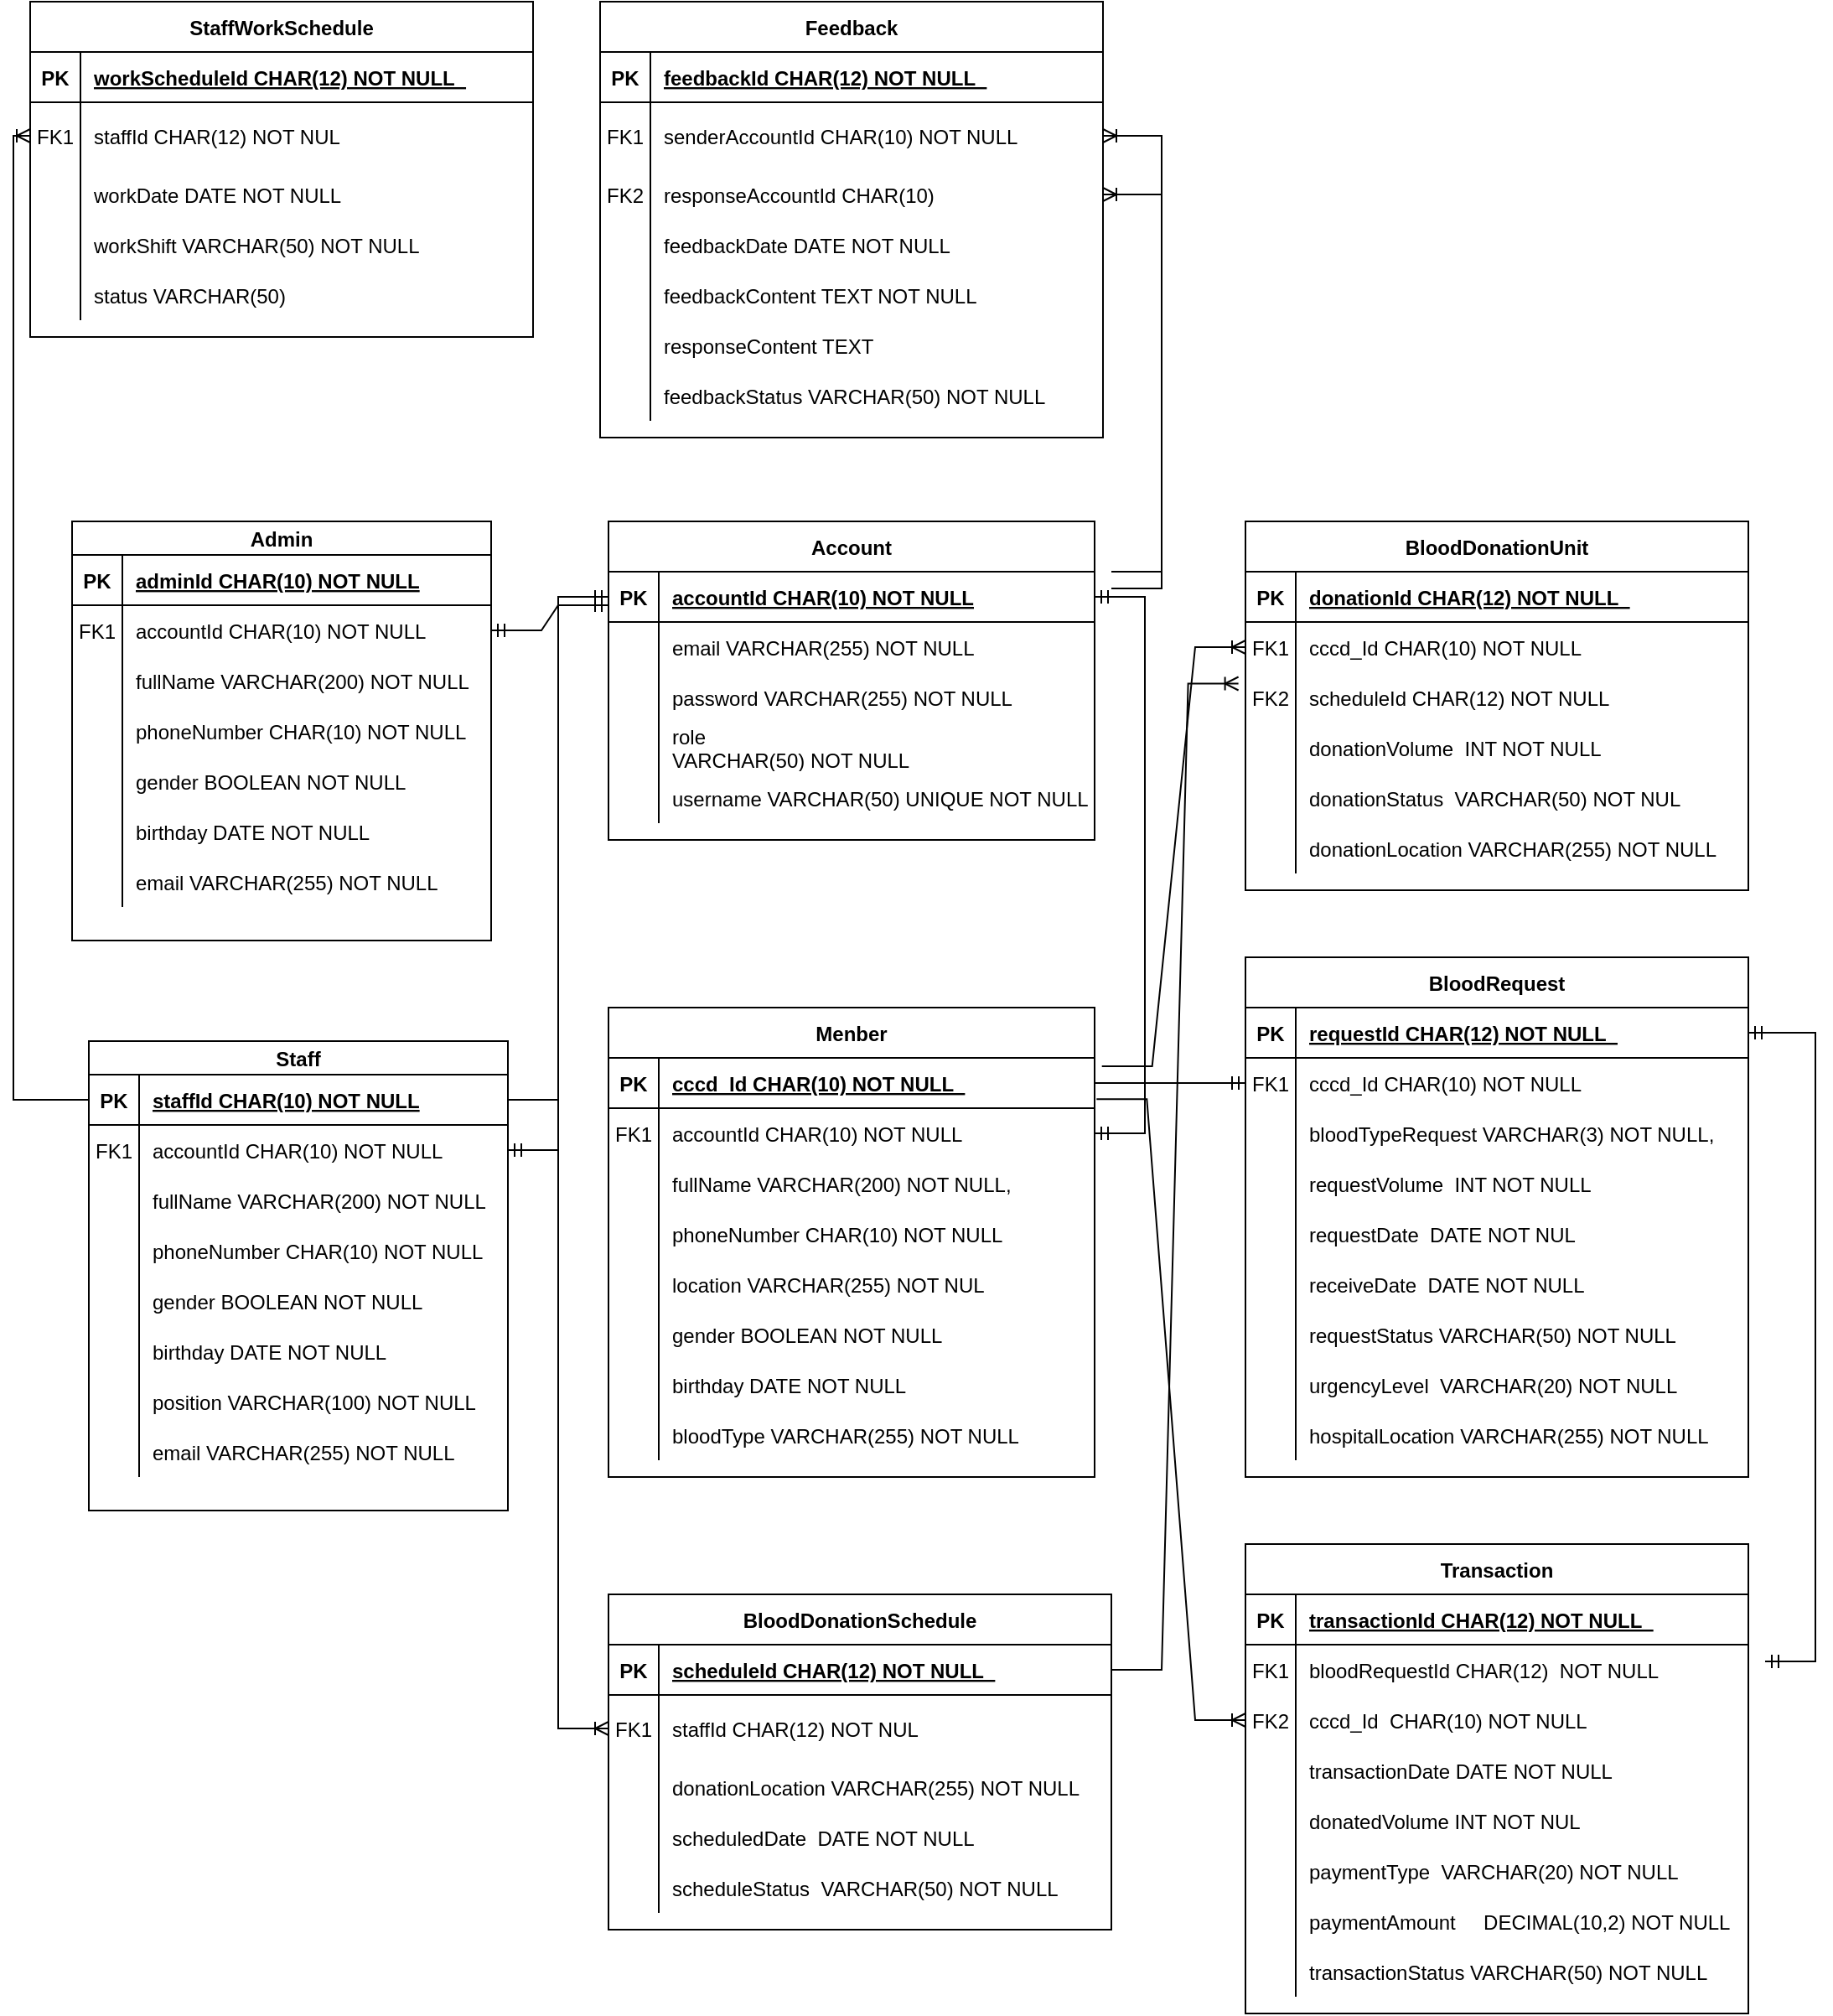 <mxfile version="27.0.6">
  <diagram id="R2lEEEUBdFMjLlhIrx00" name="Page-1">
    <mxGraphModel dx="1572" dy="928" grid="1" gridSize="10" guides="1" tooltips="1" connect="1" arrows="1" fold="1" page="1" pageScale="1" pageWidth="850" pageHeight="1100" math="0" shadow="0" extFonts="Permanent Marker^https://fonts.googleapis.com/css?family=Permanent+Marker">
      <root>
        <mxCell id="0" />
        <mxCell id="1" parent="0" />
        <mxCell id="C-vyLk0tnHw3VtMMgP7b-2" value="Menber" style="shape=table;startSize=30;container=1;collapsible=1;childLayout=tableLayout;fixedRows=1;rowLines=0;fontStyle=1;align=center;resizeLast=1;" parent="1" vertex="1">
          <mxGeometry x="665" y="730" width="290" height="280" as="geometry" />
        </mxCell>
        <mxCell id="C-vyLk0tnHw3VtMMgP7b-3" value="" style="shape=partialRectangle;collapsible=0;dropTarget=0;pointerEvents=0;fillColor=none;points=[[0,0.5],[1,0.5]];portConstraint=eastwest;top=0;left=0;right=0;bottom=1;" parent="C-vyLk0tnHw3VtMMgP7b-2" vertex="1">
          <mxGeometry y="30" width="290" height="30" as="geometry" />
        </mxCell>
        <mxCell id="C-vyLk0tnHw3VtMMgP7b-4" value="PK" style="shape=partialRectangle;overflow=hidden;connectable=0;fillColor=none;top=0;left=0;bottom=0;right=0;fontStyle=1;" parent="C-vyLk0tnHw3VtMMgP7b-3" vertex="1">
          <mxGeometry width="30" height="30" as="geometry">
            <mxRectangle width="30" height="30" as="alternateBounds" />
          </mxGeometry>
        </mxCell>
        <mxCell id="C-vyLk0tnHw3VtMMgP7b-5" value="cccd_Id CHAR(10) NOT NULL  " style="shape=partialRectangle;overflow=hidden;connectable=0;fillColor=none;top=0;left=0;bottom=0;right=0;align=left;spacingLeft=6;fontStyle=5;" parent="C-vyLk0tnHw3VtMMgP7b-3" vertex="1">
          <mxGeometry x="30" width="260" height="30" as="geometry">
            <mxRectangle width="260" height="30" as="alternateBounds" />
          </mxGeometry>
        </mxCell>
        <mxCell id="C-vyLk0tnHw3VtMMgP7b-6" value="" style="shape=partialRectangle;collapsible=0;dropTarget=0;pointerEvents=0;fillColor=none;points=[[0,0.5],[1,0.5]];portConstraint=eastwest;top=0;left=0;right=0;bottom=0;" parent="C-vyLk0tnHw3VtMMgP7b-2" vertex="1">
          <mxGeometry y="60" width="290" height="30" as="geometry" />
        </mxCell>
        <mxCell id="C-vyLk0tnHw3VtMMgP7b-7" value="FK1" style="shape=partialRectangle;overflow=hidden;connectable=0;fillColor=none;top=0;left=0;bottom=0;right=0;" parent="C-vyLk0tnHw3VtMMgP7b-6" vertex="1">
          <mxGeometry width="30" height="30" as="geometry">
            <mxRectangle width="30" height="30" as="alternateBounds" />
          </mxGeometry>
        </mxCell>
        <mxCell id="C-vyLk0tnHw3VtMMgP7b-8" value="accountId CHAR(10) NOT NULL" style="shape=partialRectangle;overflow=hidden;connectable=0;fillColor=none;top=0;left=0;bottom=0;right=0;align=left;spacingLeft=6;" parent="C-vyLk0tnHw3VtMMgP7b-6" vertex="1">
          <mxGeometry x="30" width="260" height="30" as="geometry">
            <mxRectangle width="260" height="30" as="alternateBounds" />
          </mxGeometry>
        </mxCell>
        <mxCell id="C-vyLk0tnHw3VtMMgP7b-9" value="" style="shape=partialRectangle;collapsible=0;dropTarget=0;pointerEvents=0;fillColor=none;points=[[0,0.5],[1,0.5]];portConstraint=eastwest;top=0;left=0;right=0;bottom=0;" parent="C-vyLk0tnHw3VtMMgP7b-2" vertex="1">
          <mxGeometry y="90" width="290" height="30" as="geometry" />
        </mxCell>
        <mxCell id="C-vyLk0tnHw3VtMMgP7b-10" value="" style="shape=partialRectangle;overflow=hidden;connectable=0;fillColor=none;top=0;left=0;bottom=0;right=0;" parent="C-vyLk0tnHw3VtMMgP7b-9" vertex="1">
          <mxGeometry width="30" height="30" as="geometry">
            <mxRectangle width="30" height="30" as="alternateBounds" />
          </mxGeometry>
        </mxCell>
        <mxCell id="C-vyLk0tnHw3VtMMgP7b-11" value="fullName VARCHAR(200) NOT NULL,  " style="shape=partialRectangle;overflow=hidden;connectable=0;fillColor=none;top=0;left=0;bottom=0;right=0;align=left;spacingLeft=6;" parent="C-vyLk0tnHw3VtMMgP7b-9" vertex="1">
          <mxGeometry x="30" width="260" height="30" as="geometry">
            <mxRectangle width="260" height="30" as="alternateBounds" />
          </mxGeometry>
        </mxCell>
        <mxCell id="KXRfbYdm4qpIg5zZqJ1d-48" value="" style="shape=partialRectangle;collapsible=0;dropTarget=0;pointerEvents=0;fillColor=none;points=[[0,0.5],[1,0.5]];portConstraint=eastwest;top=0;left=0;right=0;bottom=0;" parent="C-vyLk0tnHw3VtMMgP7b-2" vertex="1">
          <mxGeometry y="120" width="290" height="30" as="geometry" />
        </mxCell>
        <mxCell id="KXRfbYdm4qpIg5zZqJ1d-49" value="" style="shape=partialRectangle;overflow=hidden;connectable=0;fillColor=none;top=0;left=0;bottom=0;right=0;" parent="KXRfbYdm4qpIg5zZqJ1d-48" vertex="1">
          <mxGeometry width="30" height="30" as="geometry">
            <mxRectangle width="30" height="30" as="alternateBounds" />
          </mxGeometry>
        </mxCell>
        <mxCell id="KXRfbYdm4qpIg5zZqJ1d-50" value="phoneNumber CHAR(10) NOT NULL" style="shape=partialRectangle;overflow=hidden;connectable=0;fillColor=none;top=0;left=0;bottom=0;right=0;align=left;spacingLeft=6;" parent="KXRfbYdm4qpIg5zZqJ1d-48" vertex="1">
          <mxGeometry x="30" width="260" height="30" as="geometry">
            <mxRectangle width="260" height="30" as="alternateBounds" />
          </mxGeometry>
        </mxCell>
        <mxCell id="KXRfbYdm4qpIg5zZqJ1d-51" value="" style="shape=partialRectangle;collapsible=0;dropTarget=0;pointerEvents=0;fillColor=none;points=[[0,0.5],[1,0.5]];portConstraint=eastwest;top=0;left=0;right=0;bottom=0;" parent="C-vyLk0tnHw3VtMMgP7b-2" vertex="1">
          <mxGeometry y="150" width="290" height="30" as="geometry" />
        </mxCell>
        <mxCell id="KXRfbYdm4qpIg5zZqJ1d-52" value="" style="shape=partialRectangle;overflow=hidden;connectable=0;fillColor=none;top=0;left=0;bottom=0;right=0;" parent="KXRfbYdm4qpIg5zZqJ1d-51" vertex="1">
          <mxGeometry width="30" height="30" as="geometry">
            <mxRectangle width="30" height="30" as="alternateBounds" />
          </mxGeometry>
        </mxCell>
        <mxCell id="KXRfbYdm4qpIg5zZqJ1d-53" value="location VARCHAR(255) NOT NUL" style="shape=partialRectangle;overflow=hidden;connectable=0;fillColor=none;top=0;left=0;bottom=0;right=0;align=left;spacingLeft=6;" parent="KXRfbYdm4qpIg5zZqJ1d-51" vertex="1">
          <mxGeometry x="30" width="260" height="30" as="geometry">
            <mxRectangle width="260" height="30" as="alternateBounds" />
          </mxGeometry>
        </mxCell>
        <mxCell id="KXRfbYdm4qpIg5zZqJ1d-54" value="" style="shape=partialRectangle;collapsible=0;dropTarget=0;pointerEvents=0;fillColor=none;points=[[0,0.5],[1,0.5]];portConstraint=eastwest;top=0;left=0;right=0;bottom=0;" parent="C-vyLk0tnHw3VtMMgP7b-2" vertex="1">
          <mxGeometry y="180" width="290" height="30" as="geometry" />
        </mxCell>
        <mxCell id="KXRfbYdm4qpIg5zZqJ1d-55" value="" style="shape=partialRectangle;overflow=hidden;connectable=0;fillColor=none;top=0;left=0;bottom=0;right=0;" parent="KXRfbYdm4qpIg5zZqJ1d-54" vertex="1">
          <mxGeometry width="30" height="30" as="geometry">
            <mxRectangle width="30" height="30" as="alternateBounds" />
          </mxGeometry>
        </mxCell>
        <mxCell id="KXRfbYdm4qpIg5zZqJ1d-56" value="gender BOOLEAN NOT NULL" style="shape=partialRectangle;overflow=hidden;connectable=0;fillColor=none;top=0;left=0;bottom=0;right=0;align=left;spacingLeft=6;" parent="KXRfbYdm4qpIg5zZqJ1d-54" vertex="1">
          <mxGeometry x="30" width="260" height="30" as="geometry">
            <mxRectangle width="260" height="30" as="alternateBounds" />
          </mxGeometry>
        </mxCell>
        <mxCell id="KXRfbYdm4qpIg5zZqJ1d-57" value="" style="shape=partialRectangle;collapsible=0;dropTarget=0;pointerEvents=0;fillColor=none;points=[[0,0.5],[1,0.5]];portConstraint=eastwest;top=0;left=0;right=0;bottom=0;" parent="C-vyLk0tnHw3VtMMgP7b-2" vertex="1">
          <mxGeometry y="210" width="290" height="30" as="geometry" />
        </mxCell>
        <mxCell id="KXRfbYdm4qpIg5zZqJ1d-58" value="" style="shape=partialRectangle;overflow=hidden;connectable=0;fillColor=none;top=0;left=0;bottom=0;right=0;" parent="KXRfbYdm4qpIg5zZqJ1d-57" vertex="1">
          <mxGeometry width="30" height="30" as="geometry">
            <mxRectangle width="30" height="30" as="alternateBounds" />
          </mxGeometry>
        </mxCell>
        <mxCell id="KXRfbYdm4qpIg5zZqJ1d-59" value="birthday DATE NOT NULL" style="shape=partialRectangle;overflow=hidden;connectable=0;fillColor=none;top=0;left=0;bottom=0;right=0;align=left;spacingLeft=6;" parent="KXRfbYdm4qpIg5zZqJ1d-57" vertex="1">
          <mxGeometry x="30" width="260" height="30" as="geometry">
            <mxRectangle width="260" height="30" as="alternateBounds" />
          </mxGeometry>
        </mxCell>
        <mxCell id="KXRfbYdm4qpIg5zZqJ1d-60" value="" style="shape=partialRectangle;collapsible=0;dropTarget=0;pointerEvents=0;fillColor=none;points=[[0,0.5],[1,0.5]];portConstraint=eastwest;top=0;left=0;right=0;bottom=0;" parent="C-vyLk0tnHw3VtMMgP7b-2" vertex="1">
          <mxGeometry y="240" width="290" height="30" as="geometry" />
        </mxCell>
        <mxCell id="KXRfbYdm4qpIg5zZqJ1d-61" value="" style="shape=partialRectangle;overflow=hidden;connectable=0;fillColor=none;top=0;left=0;bottom=0;right=0;" parent="KXRfbYdm4qpIg5zZqJ1d-60" vertex="1">
          <mxGeometry width="30" height="30" as="geometry">
            <mxRectangle width="30" height="30" as="alternateBounds" />
          </mxGeometry>
        </mxCell>
        <mxCell id="KXRfbYdm4qpIg5zZqJ1d-62" value="bloodType VARCHAR(255) NOT NULL" style="shape=partialRectangle;overflow=hidden;connectable=0;fillColor=none;top=0;left=0;bottom=0;right=0;align=left;spacingLeft=6;" parent="KXRfbYdm4qpIg5zZqJ1d-60" vertex="1">
          <mxGeometry x="30" width="260" height="30" as="geometry">
            <mxRectangle width="260" height="30" as="alternateBounds" />
          </mxGeometry>
        </mxCell>
        <mxCell id="C-vyLk0tnHw3VtMMgP7b-13" value="Staff" style="shape=table;startSize=20;container=1;collapsible=1;childLayout=tableLayout;fixedRows=1;rowLines=0;fontStyle=1;align=center;resizeLast=1;" parent="1" vertex="1">
          <mxGeometry x="355" y="750" width="250" height="280" as="geometry" />
        </mxCell>
        <mxCell id="C-vyLk0tnHw3VtMMgP7b-14" value="" style="shape=partialRectangle;collapsible=0;dropTarget=0;pointerEvents=0;fillColor=none;points=[[0,0.5],[1,0.5]];portConstraint=eastwest;top=0;left=0;right=0;bottom=1;" parent="C-vyLk0tnHw3VtMMgP7b-13" vertex="1">
          <mxGeometry y="20" width="250" height="30" as="geometry" />
        </mxCell>
        <mxCell id="C-vyLk0tnHw3VtMMgP7b-15" value="PK" style="shape=partialRectangle;overflow=hidden;connectable=0;fillColor=none;top=0;left=0;bottom=0;right=0;fontStyle=1;" parent="C-vyLk0tnHw3VtMMgP7b-14" vertex="1">
          <mxGeometry width="30" height="30" as="geometry">
            <mxRectangle width="30" height="30" as="alternateBounds" />
          </mxGeometry>
        </mxCell>
        <mxCell id="C-vyLk0tnHw3VtMMgP7b-16" value="staffId CHAR(10) NOT NULL" style="shape=partialRectangle;overflow=hidden;connectable=0;fillColor=none;top=0;left=0;bottom=0;right=0;align=left;spacingLeft=6;fontStyle=5;" parent="C-vyLk0tnHw3VtMMgP7b-14" vertex="1">
          <mxGeometry x="30" width="220" height="30" as="geometry">
            <mxRectangle width="220" height="30" as="alternateBounds" />
          </mxGeometry>
        </mxCell>
        <mxCell id="C-vyLk0tnHw3VtMMgP7b-17" value="" style="shape=partialRectangle;collapsible=0;dropTarget=0;pointerEvents=0;fillColor=none;points=[[0,0.5],[1,0.5]];portConstraint=eastwest;top=0;left=0;right=0;bottom=0;" parent="C-vyLk0tnHw3VtMMgP7b-13" vertex="1">
          <mxGeometry y="50" width="250" height="30" as="geometry" />
        </mxCell>
        <mxCell id="C-vyLk0tnHw3VtMMgP7b-18" value="FK1" style="shape=partialRectangle;overflow=hidden;connectable=0;fillColor=none;top=0;left=0;bottom=0;right=0;" parent="C-vyLk0tnHw3VtMMgP7b-17" vertex="1">
          <mxGeometry width="30" height="30" as="geometry">
            <mxRectangle width="30" height="30" as="alternateBounds" />
          </mxGeometry>
        </mxCell>
        <mxCell id="C-vyLk0tnHw3VtMMgP7b-19" value="accountId CHAR(10) NOT NULL" style="shape=partialRectangle;overflow=hidden;connectable=0;fillColor=none;top=0;left=0;bottom=0;right=0;align=left;spacingLeft=6;" parent="C-vyLk0tnHw3VtMMgP7b-17" vertex="1">
          <mxGeometry x="30" width="220" height="30" as="geometry">
            <mxRectangle width="220" height="30" as="alternateBounds" />
          </mxGeometry>
        </mxCell>
        <mxCell id="C-vyLk0tnHw3VtMMgP7b-20" value="" style="shape=partialRectangle;collapsible=0;dropTarget=0;pointerEvents=0;fillColor=none;points=[[0,0.5],[1,0.5]];portConstraint=eastwest;top=0;left=0;right=0;bottom=0;" parent="C-vyLk0tnHw3VtMMgP7b-13" vertex="1">
          <mxGeometry y="80" width="250" height="30" as="geometry" />
        </mxCell>
        <mxCell id="C-vyLk0tnHw3VtMMgP7b-21" value="" style="shape=partialRectangle;overflow=hidden;connectable=0;fillColor=none;top=0;left=0;bottom=0;right=0;" parent="C-vyLk0tnHw3VtMMgP7b-20" vertex="1">
          <mxGeometry width="30" height="30" as="geometry">
            <mxRectangle width="30" height="30" as="alternateBounds" />
          </mxGeometry>
        </mxCell>
        <mxCell id="C-vyLk0tnHw3VtMMgP7b-22" value="fullName VARCHAR(200) NOT NULL" style="shape=partialRectangle;overflow=hidden;connectable=0;fillColor=none;top=0;left=0;bottom=0;right=0;align=left;spacingLeft=6;" parent="C-vyLk0tnHw3VtMMgP7b-20" vertex="1">
          <mxGeometry x="30" width="220" height="30" as="geometry">
            <mxRectangle width="220" height="30" as="alternateBounds" />
          </mxGeometry>
        </mxCell>
        <mxCell id="KXRfbYdm4qpIg5zZqJ1d-66" value="" style="shape=partialRectangle;collapsible=0;dropTarget=0;pointerEvents=0;fillColor=none;points=[[0,0.5],[1,0.5]];portConstraint=eastwest;top=0;left=0;right=0;bottom=0;" parent="C-vyLk0tnHw3VtMMgP7b-13" vertex="1">
          <mxGeometry y="110" width="250" height="30" as="geometry" />
        </mxCell>
        <mxCell id="KXRfbYdm4qpIg5zZqJ1d-67" value="" style="shape=partialRectangle;overflow=hidden;connectable=0;fillColor=none;top=0;left=0;bottom=0;right=0;" parent="KXRfbYdm4qpIg5zZqJ1d-66" vertex="1">
          <mxGeometry width="30" height="30" as="geometry">
            <mxRectangle width="30" height="30" as="alternateBounds" />
          </mxGeometry>
        </mxCell>
        <mxCell id="KXRfbYdm4qpIg5zZqJ1d-68" value="phoneNumber CHAR(10) NOT NULL" style="shape=partialRectangle;overflow=hidden;connectable=0;fillColor=none;top=0;left=0;bottom=0;right=0;align=left;spacingLeft=6;" parent="KXRfbYdm4qpIg5zZqJ1d-66" vertex="1">
          <mxGeometry x="30" width="220" height="30" as="geometry">
            <mxRectangle width="220" height="30" as="alternateBounds" />
          </mxGeometry>
        </mxCell>
        <mxCell id="KXRfbYdm4qpIg5zZqJ1d-82" value="" style="shape=partialRectangle;collapsible=0;dropTarget=0;pointerEvents=0;fillColor=none;points=[[0,0.5],[1,0.5]];portConstraint=eastwest;top=0;left=0;right=0;bottom=0;" parent="C-vyLk0tnHw3VtMMgP7b-13" vertex="1">
          <mxGeometry y="140" width="250" height="30" as="geometry" />
        </mxCell>
        <mxCell id="KXRfbYdm4qpIg5zZqJ1d-83" value="" style="shape=partialRectangle;overflow=hidden;connectable=0;fillColor=none;top=0;left=0;bottom=0;right=0;" parent="KXRfbYdm4qpIg5zZqJ1d-82" vertex="1">
          <mxGeometry width="30" height="30" as="geometry">
            <mxRectangle width="30" height="30" as="alternateBounds" />
          </mxGeometry>
        </mxCell>
        <mxCell id="KXRfbYdm4qpIg5zZqJ1d-84" value="gender BOOLEAN NOT NULL" style="shape=partialRectangle;overflow=hidden;connectable=0;fillColor=none;top=0;left=0;bottom=0;right=0;align=left;spacingLeft=6;" parent="KXRfbYdm4qpIg5zZqJ1d-82" vertex="1">
          <mxGeometry x="30" width="220" height="30" as="geometry">
            <mxRectangle width="220" height="30" as="alternateBounds" />
          </mxGeometry>
        </mxCell>
        <mxCell id="KXRfbYdm4qpIg5zZqJ1d-85" value="" style="shape=partialRectangle;collapsible=0;dropTarget=0;pointerEvents=0;fillColor=none;points=[[0,0.5],[1,0.5]];portConstraint=eastwest;top=0;left=0;right=0;bottom=0;" parent="C-vyLk0tnHw3VtMMgP7b-13" vertex="1">
          <mxGeometry y="170" width="250" height="30" as="geometry" />
        </mxCell>
        <mxCell id="KXRfbYdm4qpIg5zZqJ1d-86" value="" style="shape=partialRectangle;overflow=hidden;connectable=0;fillColor=none;top=0;left=0;bottom=0;right=0;" parent="KXRfbYdm4qpIg5zZqJ1d-85" vertex="1">
          <mxGeometry width="30" height="30" as="geometry">
            <mxRectangle width="30" height="30" as="alternateBounds" />
          </mxGeometry>
        </mxCell>
        <mxCell id="KXRfbYdm4qpIg5zZqJ1d-87" value="birthday DATE NOT NULL" style="shape=partialRectangle;overflow=hidden;connectable=0;fillColor=none;top=0;left=0;bottom=0;right=0;align=left;spacingLeft=6;" parent="KXRfbYdm4qpIg5zZqJ1d-85" vertex="1">
          <mxGeometry x="30" width="220" height="30" as="geometry">
            <mxRectangle width="220" height="30" as="alternateBounds" />
          </mxGeometry>
        </mxCell>
        <mxCell id="KXRfbYdm4qpIg5zZqJ1d-88" value="" style="shape=partialRectangle;collapsible=0;dropTarget=0;pointerEvents=0;fillColor=none;points=[[0,0.5],[1,0.5]];portConstraint=eastwest;top=0;left=0;right=0;bottom=0;" parent="C-vyLk0tnHw3VtMMgP7b-13" vertex="1">
          <mxGeometry y="200" width="250" height="30" as="geometry" />
        </mxCell>
        <mxCell id="KXRfbYdm4qpIg5zZqJ1d-89" value="" style="shape=partialRectangle;overflow=hidden;connectable=0;fillColor=none;top=0;left=0;bottom=0;right=0;" parent="KXRfbYdm4qpIg5zZqJ1d-88" vertex="1">
          <mxGeometry width="30" height="30" as="geometry">
            <mxRectangle width="30" height="30" as="alternateBounds" />
          </mxGeometry>
        </mxCell>
        <mxCell id="KXRfbYdm4qpIg5zZqJ1d-90" value="position VARCHAR(100) NOT NULL" style="shape=partialRectangle;overflow=hidden;connectable=0;fillColor=none;top=0;left=0;bottom=0;right=0;align=left;spacingLeft=6;" parent="KXRfbYdm4qpIg5zZqJ1d-88" vertex="1">
          <mxGeometry x="30" width="220" height="30" as="geometry">
            <mxRectangle width="220" height="30" as="alternateBounds" />
          </mxGeometry>
        </mxCell>
        <mxCell id="KXRfbYdm4qpIg5zZqJ1d-91" value="" style="shape=partialRectangle;collapsible=0;dropTarget=0;pointerEvents=0;fillColor=none;points=[[0,0.5],[1,0.5]];portConstraint=eastwest;top=0;left=0;right=0;bottom=0;" parent="C-vyLk0tnHw3VtMMgP7b-13" vertex="1">
          <mxGeometry y="230" width="250" height="30" as="geometry" />
        </mxCell>
        <mxCell id="KXRfbYdm4qpIg5zZqJ1d-92" value="" style="shape=partialRectangle;overflow=hidden;connectable=0;fillColor=none;top=0;left=0;bottom=0;right=0;" parent="KXRfbYdm4qpIg5zZqJ1d-91" vertex="1">
          <mxGeometry width="30" height="30" as="geometry">
            <mxRectangle width="30" height="30" as="alternateBounds" />
          </mxGeometry>
        </mxCell>
        <mxCell id="KXRfbYdm4qpIg5zZqJ1d-93" value="email VARCHAR(255) NOT NULL" style="shape=partialRectangle;overflow=hidden;connectable=0;fillColor=none;top=0;left=0;bottom=0;right=0;align=left;spacingLeft=6;" parent="KXRfbYdm4qpIg5zZqJ1d-91" vertex="1">
          <mxGeometry x="30" width="220" height="30" as="geometry">
            <mxRectangle width="220" height="30" as="alternateBounds" />
          </mxGeometry>
        </mxCell>
        <mxCell id="C-vyLk0tnHw3VtMMgP7b-23" value="Account" style="shape=table;startSize=30;container=1;collapsible=1;childLayout=tableLayout;fixedRows=1;rowLines=0;fontStyle=1;align=center;resizeLast=1;" parent="1" vertex="1">
          <mxGeometry x="665" y="440" width="290" height="190" as="geometry" />
        </mxCell>
        <mxCell id="C-vyLk0tnHw3VtMMgP7b-24" value="" style="shape=partialRectangle;collapsible=0;dropTarget=0;pointerEvents=0;fillColor=none;points=[[0,0.5],[1,0.5]];portConstraint=eastwest;top=0;left=0;right=0;bottom=1;" parent="C-vyLk0tnHw3VtMMgP7b-23" vertex="1">
          <mxGeometry y="30" width="290" height="30" as="geometry" />
        </mxCell>
        <mxCell id="C-vyLk0tnHw3VtMMgP7b-25" value="PK" style="shape=partialRectangle;overflow=hidden;connectable=0;fillColor=none;top=0;left=0;bottom=0;right=0;fontStyle=1;" parent="C-vyLk0tnHw3VtMMgP7b-24" vertex="1">
          <mxGeometry width="30" height="30" as="geometry">
            <mxRectangle width="30" height="30" as="alternateBounds" />
          </mxGeometry>
        </mxCell>
        <mxCell id="C-vyLk0tnHw3VtMMgP7b-26" value="accountId CHAR(10) NOT NULL " style="shape=partialRectangle;overflow=hidden;connectable=0;fillColor=none;top=0;left=0;bottom=0;right=0;align=left;spacingLeft=6;fontStyle=5;" parent="C-vyLk0tnHw3VtMMgP7b-24" vertex="1">
          <mxGeometry x="30" width="260" height="30" as="geometry">
            <mxRectangle width="260" height="30" as="alternateBounds" />
          </mxGeometry>
        </mxCell>
        <mxCell id="C-vyLk0tnHw3VtMMgP7b-27" value="" style="shape=partialRectangle;collapsible=0;dropTarget=0;pointerEvents=0;fillColor=none;points=[[0,0.5],[1,0.5]];portConstraint=eastwest;top=0;left=0;right=0;bottom=0;" parent="C-vyLk0tnHw3VtMMgP7b-23" vertex="1">
          <mxGeometry y="60" width="290" height="30" as="geometry" />
        </mxCell>
        <mxCell id="C-vyLk0tnHw3VtMMgP7b-28" value="" style="shape=partialRectangle;overflow=hidden;connectable=0;fillColor=none;top=0;left=0;bottom=0;right=0;" parent="C-vyLk0tnHw3VtMMgP7b-27" vertex="1">
          <mxGeometry width="30" height="30" as="geometry">
            <mxRectangle width="30" height="30" as="alternateBounds" />
          </mxGeometry>
        </mxCell>
        <mxCell id="C-vyLk0tnHw3VtMMgP7b-29" value="email VARCHAR(255) NOT NULL" style="shape=partialRectangle;overflow=hidden;connectable=0;fillColor=none;top=0;left=0;bottom=0;right=0;align=left;spacingLeft=6;" parent="C-vyLk0tnHw3VtMMgP7b-27" vertex="1">
          <mxGeometry x="30" width="260" height="30" as="geometry">
            <mxRectangle width="260" height="30" as="alternateBounds" />
          </mxGeometry>
        </mxCell>
        <mxCell id="KXRfbYdm4qpIg5zZqJ1d-36" value="" style="shape=partialRectangle;collapsible=0;dropTarget=0;pointerEvents=0;fillColor=none;points=[[0,0.5],[1,0.5]];portConstraint=eastwest;top=0;left=0;right=0;bottom=0;" parent="C-vyLk0tnHw3VtMMgP7b-23" vertex="1">
          <mxGeometry y="90" width="290" height="30" as="geometry" />
        </mxCell>
        <mxCell id="KXRfbYdm4qpIg5zZqJ1d-37" value="" style="shape=partialRectangle;overflow=hidden;connectable=0;fillColor=none;top=0;left=0;bottom=0;right=0;" parent="KXRfbYdm4qpIg5zZqJ1d-36" vertex="1">
          <mxGeometry width="30" height="30" as="geometry">
            <mxRectangle width="30" height="30" as="alternateBounds" />
          </mxGeometry>
        </mxCell>
        <mxCell id="KXRfbYdm4qpIg5zZqJ1d-38" value="password VARCHAR(255) NOT NULL " style="shape=partialRectangle;overflow=hidden;connectable=0;fillColor=none;top=0;left=0;bottom=0;right=0;align=left;spacingLeft=6;" parent="KXRfbYdm4qpIg5zZqJ1d-36" vertex="1">
          <mxGeometry x="30" width="260" height="30" as="geometry">
            <mxRectangle width="260" height="30" as="alternateBounds" />
          </mxGeometry>
        </mxCell>
        <mxCell id="KXRfbYdm4qpIg5zZqJ1d-39" value="" style="shape=partialRectangle;collapsible=0;dropTarget=0;pointerEvents=0;fillColor=none;points=[[0,0.5],[1,0.5]];portConstraint=eastwest;top=0;left=0;right=0;bottom=0;" parent="C-vyLk0tnHw3VtMMgP7b-23" vertex="1">
          <mxGeometry y="120" width="290" height="30" as="geometry" />
        </mxCell>
        <mxCell id="KXRfbYdm4qpIg5zZqJ1d-40" value="" style="shape=partialRectangle;overflow=hidden;connectable=0;fillColor=none;top=0;left=0;bottom=0;right=0;" parent="KXRfbYdm4qpIg5zZqJ1d-39" vertex="1">
          <mxGeometry width="30" height="30" as="geometry">
            <mxRectangle width="30" height="30" as="alternateBounds" />
          </mxGeometry>
        </mxCell>
        <mxCell id="KXRfbYdm4qpIg5zZqJ1d-41" value="role&#xa;VARCHAR(50) NOT NULL" style="shape=partialRectangle;overflow=hidden;connectable=0;fillColor=none;top=0;left=0;bottom=0;right=0;align=left;spacingLeft=6;" parent="KXRfbYdm4qpIg5zZqJ1d-39" vertex="1">
          <mxGeometry x="30" width="260" height="30" as="geometry">
            <mxRectangle width="260" height="30" as="alternateBounds" />
          </mxGeometry>
        </mxCell>
        <mxCell id="KXRfbYdm4qpIg5zZqJ1d-94" value="" style="shape=partialRectangle;collapsible=0;dropTarget=0;pointerEvents=0;fillColor=none;points=[[0,0.5],[1,0.5]];portConstraint=eastwest;top=0;left=0;right=0;bottom=0;" parent="C-vyLk0tnHw3VtMMgP7b-23" vertex="1">
          <mxGeometry y="150" width="290" height="30" as="geometry" />
        </mxCell>
        <mxCell id="KXRfbYdm4qpIg5zZqJ1d-95" value="" style="shape=partialRectangle;overflow=hidden;connectable=0;fillColor=none;top=0;left=0;bottom=0;right=0;" parent="KXRfbYdm4qpIg5zZqJ1d-94" vertex="1">
          <mxGeometry width="30" height="30" as="geometry">
            <mxRectangle width="30" height="30" as="alternateBounds" />
          </mxGeometry>
        </mxCell>
        <mxCell id="KXRfbYdm4qpIg5zZqJ1d-96" value="username VARCHAR(50) UNIQUE NOT NULL" style="shape=partialRectangle;overflow=hidden;connectable=0;fillColor=none;top=0;left=0;bottom=0;right=0;align=left;spacingLeft=6;" parent="KXRfbYdm4qpIg5zZqJ1d-94" vertex="1">
          <mxGeometry x="30" width="260" height="30" as="geometry">
            <mxRectangle width="260" height="30" as="alternateBounds" />
          </mxGeometry>
        </mxCell>
        <mxCell id="KXRfbYdm4qpIg5zZqJ1d-97" value="Admin" style="shape=table;startSize=20;container=1;collapsible=1;childLayout=tableLayout;fixedRows=1;rowLines=0;fontStyle=1;align=center;resizeLast=1;" parent="1" vertex="1">
          <mxGeometry x="345" y="440" width="250" height="250" as="geometry" />
        </mxCell>
        <mxCell id="KXRfbYdm4qpIg5zZqJ1d-98" value="" style="shape=partialRectangle;collapsible=0;dropTarget=0;pointerEvents=0;fillColor=none;points=[[0,0.5],[1,0.5]];portConstraint=eastwest;top=0;left=0;right=0;bottom=1;" parent="KXRfbYdm4qpIg5zZqJ1d-97" vertex="1">
          <mxGeometry y="20" width="250" height="30" as="geometry" />
        </mxCell>
        <mxCell id="KXRfbYdm4qpIg5zZqJ1d-99" value="PK" style="shape=partialRectangle;overflow=hidden;connectable=0;fillColor=none;top=0;left=0;bottom=0;right=0;fontStyle=1;" parent="KXRfbYdm4qpIg5zZqJ1d-98" vertex="1">
          <mxGeometry width="30" height="30" as="geometry">
            <mxRectangle width="30" height="30" as="alternateBounds" />
          </mxGeometry>
        </mxCell>
        <mxCell id="KXRfbYdm4qpIg5zZqJ1d-100" value="adminId CHAR(10) NOT NULL" style="shape=partialRectangle;overflow=hidden;connectable=0;fillColor=none;top=0;left=0;bottom=0;right=0;align=left;spacingLeft=6;fontStyle=5;" parent="KXRfbYdm4qpIg5zZqJ1d-98" vertex="1">
          <mxGeometry x="30" width="220" height="30" as="geometry">
            <mxRectangle width="220" height="30" as="alternateBounds" />
          </mxGeometry>
        </mxCell>
        <mxCell id="KXRfbYdm4qpIg5zZqJ1d-101" value="" style="shape=partialRectangle;collapsible=0;dropTarget=0;pointerEvents=0;fillColor=none;points=[[0,0.5],[1,0.5]];portConstraint=eastwest;top=0;left=0;right=0;bottom=0;" parent="KXRfbYdm4qpIg5zZqJ1d-97" vertex="1">
          <mxGeometry y="50" width="250" height="30" as="geometry" />
        </mxCell>
        <mxCell id="KXRfbYdm4qpIg5zZqJ1d-102" value="FK1" style="shape=partialRectangle;overflow=hidden;connectable=0;fillColor=none;top=0;left=0;bottom=0;right=0;" parent="KXRfbYdm4qpIg5zZqJ1d-101" vertex="1">
          <mxGeometry width="30" height="30" as="geometry">
            <mxRectangle width="30" height="30" as="alternateBounds" />
          </mxGeometry>
        </mxCell>
        <mxCell id="KXRfbYdm4qpIg5zZqJ1d-103" value="accountId CHAR(10) NOT NULL" style="shape=partialRectangle;overflow=hidden;connectable=0;fillColor=none;top=0;left=0;bottom=0;right=0;align=left;spacingLeft=6;" parent="KXRfbYdm4qpIg5zZqJ1d-101" vertex="1">
          <mxGeometry x="30" width="220" height="30" as="geometry">
            <mxRectangle width="220" height="30" as="alternateBounds" />
          </mxGeometry>
        </mxCell>
        <mxCell id="KXRfbYdm4qpIg5zZqJ1d-104" value="" style="shape=partialRectangle;collapsible=0;dropTarget=0;pointerEvents=0;fillColor=none;points=[[0,0.5],[1,0.5]];portConstraint=eastwest;top=0;left=0;right=0;bottom=0;" parent="KXRfbYdm4qpIg5zZqJ1d-97" vertex="1">
          <mxGeometry y="80" width="250" height="30" as="geometry" />
        </mxCell>
        <mxCell id="KXRfbYdm4qpIg5zZqJ1d-105" value="" style="shape=partialRectangle;overflow=hidden;connectable=0;fillColor=none;top=0;left=0;bottom=0;right=0;" parent="KXRfbYdm4qpIg5zZqJ1d-104" vertex="1">
          <mxGeometry width="30" height="30" as="geometry">
            <mxRectangle width="30" height="30" as="alternateBounds" />
          </mxGeometry>
        </mxCell>
        <mxCell id="KXRfbYdm4qpIg5zZqJ1d-106" value="fullName VARCHAR(200) NOT NULL" style="shape=partialRectangle;overflow=hidden;connectable=0;fillColor=none;top=0;left=0;bottom=0;right=0;align=left;spacingLeft=6;" parent="KXRfbYdm4qpIg5zZqJ1d-104" vertex="1">
          <mxGeometry x="30" width="220" height="30" as="geometry">
            <mxRectangle width="220" height="30" as="alternateBounds" />
          </mxGeometry>
        </mxCell>
        <mxCell id="KXRfbYdm4qpIg5zZqJ1d-107" value="" style="shape=partialRectangle;collapsible=0;dropTarget=0;pointerEvents=0;fillColor=none;points=[[0,0.5],[1,0.5]];portConstraint=eastwest;top=0;left=0;right=0;bottom=0;" parent="KXRfbYdm4qpIg5zZqJ1d-97" vertex="1">
          <mxGeometry y="110" width="250" height="30" as="geometry" />
        </mxCell>
        <mxCell id="KXRfbYdm4qpIg5zZqJ1d-108" value="" style="shape=partialRectangle;overflow=hidden;connectable=0;fillColor=none;top=0;left=0;bottom=0;right=0;" parent="KXRfbYdm4qpIg5zZqJ1d-107" vertex="1">
          <mxGeometry width="30" height="30" as="geometry">
            <mxRectangle width="30" height="30" as="alternateBounds" />
          </mxGeometry>
        </mxCell>
        <mxCell id="KXRfbYdm4qpIg5zZqJ1d-109" value="phoneNumber CHAR(10) NOT NULL" style="shape=partialRectangle;overflow=hidden;connectable=0;fillColor=none;top=0;left=0;bottom=0;right=0;align=left;spacingLeft=6;" parent="KXRfbYdm4qpIg5zZqJ1d-107" vertex="1">
          <mxGeometry x="30" width="220" height="30" as="geometry">
            <mxRectangle width="220" height="30" as="alternateBounds" />
          </mxGeometry>
        </mxCell>
        <mxCell id="KXRfbYdm4qpIg5zZqJ1d-110" value="" style="shape=partialRectangle;collapsible=0;dropTarget=0;pointerEvents=0;fillColor=none;points=[[0,0.5],[1,0.5]];portConstraint=eastwest;top=0;left=0;right=0;bottom=0;" parent="KXRfbYdm4qpIg5zZqJ1d-97" vertex="1">
          <mxGeometry y="140" width="250" height="30" as="geometry" />
        </mxCell>
        <mxCell id="KXRfbYdm4qpIg5zZqJ1d-111" value="" style="shape=partialRectangle;overflow=hidden;connectable=0;fillColor=none;top=0;left=0;bottom=0;right=0;" parent="KXRfbYdm4qpIg5zZqJ1d-110" vertex="1">
          <mxGeometry width="30" height="30" as="geometry">
            <mxRectangle width="30" height="30" as="alternateBounds" />
          </mxGeometry>
        </mxCell>
        <mxCell id="KXRfbYdm4qpIg5zZqJ1d-112" value="gender BOOLEAN NOT NULL" style="shape=partialRectangle;overflow=hidden;connectable=0;fillColor=none;top=0;left=0;bottom=0;right=0;align=left;spacingLeft=6;" parent="KXRfbYdm4qpIg5zZqJ1d-110" vertex="1">
          <mxGeometry x="30" width="220" height="30" as="geometry">
            <mxRectangle width="220" height="30" as="alternateBounds" />
          </mxGeometry>
        </mxCell>
        <mxCell id="KXRfbYdm4qpIg5zZqJ1d-113" value="" style="shape=partialRectangle;collapsible=0;dropTarget=0;pointerEvents=0;fillColor=none;points=[[0,0.5],[1,0.5]];portConstraint=eastwest;top=0;left=0;right=0;bottom=0;" parent="KXRfbYdm4qpIg5zZqJ1d-97" vertex="1">
          <mxGeometry y="170" width="250" height="30" as="geometry" />
        </mxCell>
        <mxCell id="KXRfbYdm4qpIg5zZqJ1d-114" value="" style="shape=partialRectangle;overflow=hidden;connectable=0;fillColor=none;top=0;left=0;bottom=0;right=0;" parent="KXRfbYdm4qpIg5zZqJ1d-113" vertex="1">
          <mxGeometry width="30" height="30" as="geometry">
            <mxRectangle width="30" height="30" as="alternateBounds" />
          </mxGeometry>
        </mxCell>
        <mxCell id="KXRfbYdm4qpIg5zZqJ1d-115" value="birthday DATE NOT NULL" style="shape=partialRectangle;overflow=hidden;connectable=0;fillColor=none;top=0;left=0;bottom=0;right=0;align=left;spacingLeft=6;" parent="KXRfbYdm4qpIg5zZqJ1d-113" vertex="1">
          <mxGeometry x="30" width="220" height="30" as="geometry">
            <mxRectangle width="220" height="30" as="alternateBounds" />
          </mxGeometry>
        </mxCell>
        <mxCell id="KXRfbYdm4qpIg5zZqJ1d-119" value="" style="shape=partialRectangle;collapsible=0;dropTarget=0;pointerEvents=0;fillColor=none;points=[[0,0.5],[1,0.5]];portConstraint=eastwest;top=0;left=0;right=0;bottom=0;" parent="KXRfbYdm4qpIg5zZqJ1d-97" vertex="1">
          <mxGeometry y="200" width="250" height="30" as="geometry" />
        </mxCell>
        <mxCell id="KXRfbYdm4qpIg5zZqJ1d-120" value="" style="shape=partialRectangle;overflow=hidden;connectable=0;fillColor=none;top=0;left=0;bottom=0;right=0;" parent="KXRfbYdm4qpIg5zZqJ1d-119" vertex="1">
          <mxGeometry width="30" height="30" as="geometry">
            <mxRectangle width="30" height="30" as="alternateBounds" />
          </mxGeometry>
        </mxCell>
        <mxCell id="KXRfbYdm4qpIg5zZqJ1d-121" value="email VARCHAR(255) NOT NULL" style="shape=partialRectangle;overflow=hidden;connectable=0;fillColor=none;top=0;left=0;bottom=0;right=0;align=left;spacingLeft=6;" parent="KXRfbYdm4qpIg5zZqJ1d-119" vertex="1">
          <mxGeometry x="30" width="220" height="30" as="geometry">
            <mxRectangle width="220" height="30" as="alternateBounds" />
          </mxGeometry>
        </mxCell>
        <mxCell id="KXRfbYdm4qpIg5zZqJ1d-122" value="BloodDonationUnit" style="shape=table;startSize=30;container=1;collapsible=1;childLayout=tableLayout;fixedRows=1;rowLines=0;fontStyle=1;align=center;resizeLast=1;" parent="1" vertex="1">
          <mxGeometry x="1045" y="440" width="300" height="220" as="geometry" />
        </mxCell>
        <mxCell id="KXRfbYdm4qpIg5zZqJ1d-123" value="" style="shape=partialRectangle;collapsible=0;dropTarget=0;pointerEvents=0;fillColor=none;points=[[0,0.5],[1,0.5]];portConstraint=eastwest;top=0;left=0;right=0;bottom=1;" parent="KXRfbYdm4qpIg5zZqJ1d-122" vertex="1">
          <mxGeometry y="30" width="300" height="30" as="geometry" />
        </mxCell>
        <mxCell id="KXRfbYdm4qpIg5zZqJ1d-124" value="PK" style="shape=partialRectangle;overflow=hidden;connectable=0;fillColor=none;top=0;left=0;bottom=0;right=0;fontStyle=1;" parent="KXRfbYdm4qpIg5zZqJ1d-123" vertex="1">
          <mxGeometry width="30" height="30" as="geometry">
            <mxRectangle width="30" height="30" as="alternateBounds" />
          </mxGeometry>
        </mxCell>
        <mxCell id="KXRfbYdm4qpIg5zZqJ1d-125" value="donationId CHAR(12) NOT NULL  " style="shape=partialRectangle;overflow=hidden;connectable=0;fillColor=none;top=0;left=0;bottom=0;right=0;align=left;spacingLeft=6;fontStyle=5;" parent="KXRfbYdm4qpIg5zZqJ1d-123" vertex="1">
          <mxGeometry x="30" width="270" height="30" as="geometry">
            <mxRectangle width="270" height="30" as="alternateBounds" />
          </mxGeometry>
        </mxCell>
        <mxCell id="KXRfbYdm4qpIg5zZqJ1d-126" value="" style="shape=partialRectangle;collapsible=0;dropTarget=0;pointerEvents=0;fillColor=none;points=[[0,0.5],[1,0.5]];portConstraint=eastwest;top=0;left=0;right=0;bottom=0;" parent="KXRfbYdm4qpIg5zZqJ1d-122" vertex="1">
          <mxGeometry y="60" width="300" height="30" as="geometry" />
        </mxCell>
        <mxCell id="KXRfbYdm4qpIg5zZqJ1d-127" value="FK1" style="shape=partialRectangle;overflow=hidden;connectable=0;fillColor=none;top=0;left=0;bottom=0;right=0;" parent="KXRfbYdm4qpIg5zZqJ1d-126" vertex="1">
          <mxGeometry width="30" height="30" as="geometry">
            <mxRectangle width="30" height="30" as="alternateBounds" />
          </mxGeometry>
        </mxCell>
        <mxCell id="KXRfbYdm4qpIg5zZqJ1d-128" value="cccd_Id CHAR(10) NOT NULL" style="shape=partialRectangle;overflow=hidden;connectable=0;fillColor=none;top=0;left=0;bottom=0;right=0;align=left;spacingLeft=6;" parent="KXRfbYdm4qpIg5zZqJ1d-126" vertex="1">
          <mxGeometry x="30" width="270" height="30" as="geometry">
            <mxRectangle width="270" height="30" as="alternateBounds" />
          </mxGeometry>
        </mxCell>
        <mxCell id="KXRfbYdm4qpIg5zZqJ1d-129" value="" style="shape=partialRectangle;collapsible=0;dropTarget=0;pointerEvents=0;fillColor=none;points=[[0,0.5],[1,0.5]];portConstraint=eastwest;top=0;left=0;right=0;bottom=0;" parent="KXRfbYdm4qpIg5zZqJ1d-122" vertex="1">
          <mxGeometry y="90" width="300" height="30" as="geometry" />
        </mxCell>
        <mxCell id="KXRfbYdm4qpIg5zZqJ1d-130" value="FK2" style="shape=partialRectangle;overflow=hidden;connectable=0;fillColor=none;top=0;left=0;bottom=0;right=0;" parent="KXRfbYdm4qpIg5zZqJ1d-129" vertex="1">
          <mxGeometry width="30" height="30" as="geometry">
            <mxRectangle width="30" height="30" as="alternateBounds" />
          </mxGeometry>
        </mxCell>
        <mxCell id="KXRfbYdm4qpIg5zZqJ1d-131" value="scheduleId CHAR(12) NOT NULL" style="shape=partialRectangle;overflow=hidden;connectable=0;fillColor=none;top=0;left=0;bottom=0;right=0;align=left;spacingLeft=6;" parent="KXRfbYdm4qpIg5zZqJ1d-129" vertex="1">
          <mxGeometry x="30" width="270" height="30" as="geometry">
            <mxRectangle width="270" height="30" as="alternateBounds" />
          </mxGeometry>
        </mxCell>
        <mxCell id="KXRfbYdm4qpIg5zZqJ1d-132" value="" style="shape=partialRectangle;collapsible=0;dropTarget=0;pointerEvents=0;fillColor=none;points=[[0,0.5],[1,0.5]];portConstraint=eastwest;top=0;left=0;right=0;bottom=0;" parent="KXRfbYdm4qpIg5zZqJ1d-122" vertex="1">
          <mxGeometry y="120" width="300" height="30" as="geometry" />
        </mxCell>
        <mxCell id="KXRfbYdm4qpIg5zZqJ1d-133" value="" style="shape=partialRectangle;overflow=hidden;connectable=0;fillColor=none;top=0;left=0;bottom=0;right=0;" parent="KXRfbYdm4qpIg5zZqJ1d-132" vertex="1">
          <mxGeometry width="30" height="30" as="geometry">
            <mxRectangle width="30" height="30" as="alternateBounds" />
          </mxGeometry>
        </mxCell>
        <mxCell id="KXRfbYdm4qpIg5zZqJ1d-134" value="donationVolume  INT NOT NULL" style="shape=partialRectangle;overflow=hidden;connectable=0;fillColor=none;top=0;left=0;bottom=0;right=0;align=left;spacingLeft=6;" parent="KXRfbYdm4qpIg5zZqJ1d-132" vertex="1">
          <mxGeometry x="30" width="270" height="30" as="geometry">
            <mxRectangle width="270" height="30" as="alternateBounds" />
          </mxGeometry>
        </mxCell>
        <mxCell id="KXRfbYdm4qpIg5zZqJ1d-135" value="" style="shape=partialRectangle;collapsible=0;dropTarget=0;pointerEvents=0;fillColor=none;points=[[0,0.5],[1,0.5]];portConstraint=eastwest;top=0;left=0;right=0;bottom=0;" parent="KXRfbYdm4qpIg5zZqJ1d-122" vertex="1">
          <mxGeometry y="150" width="300" height="30" as="geometry" />
        </mxCell>
        <mxCell id="KXRfbYdm4qpIg5zZqJ1d-136" value="" style="shape=partialRectangle;overflow=hidden;connectable=0;fillColor=none;top=0;left=0;bottom=0;right=0;" parent="KXRfbYdm4qpIg5zZqJ1d-135" vertex="1">
          <mxGeometry width="30" height="30" as="geometry">
            <mxRectangle width="30" height="30" as="alternateBounds" />
          </mxGeometry>
        </mxCell>
        <mxCell id="KXRfbYdm4qpIg5zZqJ1d-137" value="donationStatus  VARCHAR(50) NOT NUL" style="shape=partialRectangle;overflow=hidden;connectable=0;fillColor=none;top=0;left=0;bottom=0;right=0;align=left;spacingLeft=6;" parent="KXRfbYdm4qpIg5zZqJ1d-135" vertex="1">
          <mxGeometry x="30" width="270" height="30" as="geometry">
            <mxRectangle width="270" height="30" as="alternateBounds" />
          </mxGeometry>
        </mxCell>
        <mxCell id="KXRfbYdm4qpIg5zZqJ1d-138" value="" style="shape=partialRectangle;collapsible=0;dropTarget=0;pointerEvents=0;fillColor=none;points=[[0,0.5],[1,0.5]];portConstraint=eastwest;top=0;left=0;right=0;bottom=0;" parent="KXRfbYdm4qpIg5zZqJ1d-122" vertex="1">
          <mxGeometry y="180" width="300" height="30" as="geometry" />
        </mxCell>
        <mxCell id="KXRfbYdm4qpIg5zZqJ1d-139" value="" style="shape=partialRectangle;overflow=hidden;connectable=0;fillColor=none;top=0;left=0;bottom=0;right=0;" parent="KXRfbYdm4qpIg5zZqJ1d-138" vertex="1">
          <mxGeometry width="30" height="30" as="geometry">
            <mxRectangle width="30" height="30" as="alternateBounds" />
          </mxGeometry>
        </mxCell>
        <mxCell id="KXRfbYdm4qpIg5zZqJ1d-140" value="donationLocation VARCHAR(255) NOT NULL" style="shape=partialRectangle;overflow=hidden;connectable=0;fillColor=none;top=0;left=0;bottom=0;right=0;align=left;spacingLeft=6;" parent="KXRfbYdm4qpIg5zZqJ1d-138" vertex="1">
          <mxGeometry x="30" width="270" height="30" as="geometry">
            <mxRectangle width="270" height="30" as="alternateBounds" />
          </mxGeometry>
        </mxCell>
        <mxCell id="KXRfbYdm4qpIg5zZqJ1d-147" value="BloodRequest" style="shape=table;startSize=30;container=1;collapsible=1;childLayout=tableLayout;fixedRows=1;rowLines=0;fontStyle=1;align=center;resizeLast=1;" parent="1" vertex="1">
          <mxGeometry x="1045" y="700" width="300" height="310" as="geometry" />
        </mxCell>
        <mxCell id="KXRfbYdm4qpIg5zZqJ1d-148" value="" style="shape=partialRectangle;collapsible=0;dropTarget=0;pointerEvents=0;fillColor=none;points=[[0,0.5],[1,0.5]];portConstraint=eastwest;top=0;left=0;right=0;bottom=1;" parent="KXRfbYdm4qpIg5zZqJ1d-147" vertex="1">
          <mxGeometry y="30" width="300" height="30" as="geometry" />
        </mxCell>
        <mxCell id="KXRfbYdm4qpIg5zZqJ1d-149" value="PK" style="shape=partialRectangle;overflow=hidden;connectable=0;fillColor=none;top=0;left=0;bottom=0;right=0;fontStyle=1;" parent="KXRfbYdm4qpIg5zZqJ1d-148" vertex="1">
          <mxGeometry width="30" height="30" as="geometry">
            <mxRectangle width="30" height="30" as="alternateBounds" />
          </mxGeometry>
        </mxCell>
        <mxCell id="KXRfbYdm4qpIg5zZqJ1d-150" value="requestId CHAR(12) NOT NULL  " style="shape=partialRectangle;overflow=hidden;connectable=0;fillColor=none;top=0;left=0;bottom=0;right=0;align=left;spacingLeft=6;fontStyle=5;" parent="KXRfbYdm4qpIg5zZqJ1d-148" vertex="1">
          <mxGeometry x="30" width="270" height="30" as="geometry">
            <mxRectangle width="270" height="30" as="alternateBounds" />
          </mxGeometry>
        </mxCell>
        <mxCell id="KXRfbYdm4qpIg5zZqJ1d-151" value="" style="shape=partialRectangle;collapsible=0;dropTarget=0;pointerEvents=0;fillColor=none;points=[[0,0.5],[1,0.5]];portConstraint=eastwest;top=0;left=0;right=0;bottom=0;" parent="KXRfbYdm4qpIg5zZqJ1d-147" vertex="1">
          <mxGeometry y="60" width="300" height="30" as="geometry" />
        </mxCell>
        <mxCell id="KXRfbYdm4qpIg5zZqJ1d-152" value="FK1" style="shape=partialRectangle;overflow=hidden;connectable=0;fillColor=none;top=0;left=0;bottom=0;right=0;" parent="KXRfbYdm4qpIg5zZqJ1d-151" vertex="1">
          <mxGeometry width="30" height="30" as="geometry">
            <mxRectangle width="30" height="30" as="alternateBounds" />
          </mxGeometry>
        </mxCell>
        <mxCell id="KXRfbYdm4qpIg5zZqJ1d-153" value="cccd_Id CHAR(10) NOT NULL" style="shape=partialRectangle;overflow=hidden;connectable=0;fillColor=none;top=0;left=0;bottom=0;right=0;align=left;spacingLeft=6;" parent="KXRfbYdm4qpIg5zZqJ1d-151" vertex="1">
          <mxGeometry x="30" width="270" height="30" as="geometry">
            <mxRectangle width="270" height="30" as="alternateBounds" />
          </mxGeometry>
        </mxCell>
        <mxCell id="KXRfbYdm4qpIg5zZqJ1d-154" value="" style="shape=partialRectangle;collapsible=0;dropTarget=0;pointerEvents=0;fillColor=none;points=[[0,0.5],[1,0.5]];portConstraint=eastwest;top=0;left=0;right=0;bottom=0;" parent="KXRfbYdm4qpIg5zZqJ1d-147" vertex="1">
          <mxGeometry y="90" width="300" height="30" as="geometry" />
        </mxCell>
        <mxCell id="KXRfbYdm4qpIg5zZqJ1d-155" value="" style="shape=partialRectangle;overflow=hidden;connectable=0;fillColor=none;top=0;left=0;bottom=0;right=0;" parent="KXRfbYdm4qpIg5zZqJ1d-154" vertex="1">
          <mxGeometry width="30" height="30" as="geometry">
            <mxRectangle width="30" height="30" as="alternateBounds" />
          </mxGeometry>
        </mxCell>
        <mxCell id="KXRfbYdm4qpIg5zZqJ1d-156" value="bloodTypeRequest VARCHAR(3) NOT NULL, " style="shape=partialRectangle;overflow=hidden;connectable=0;fillColor=none;top=0;left=0;bottom=0;right=0;align=left;spacingLeft=6;" parent="KXRfbYdm4qpIg5zZqJ1d-154" vertex="1">
          <mxGeometry x="30" width="270" height="30" as="geometry">
            <mxRectangle width="270" height="30" as="alternateBounds" />
          </mxGeometry>
        </mxCell>
        <mxCell id="KXRfbYdm4qpIg5zZqJ1d-157" value="" style="shape=partialRectangle;collapsible=0;dropTarget=0;pointerEvents=0;fillColor=none;points=[[0,0.5],[1,0.5]];portConstraint=eastwest;top=0;left=0;right=0;bottom=0;" parent="KXRfbYdm4qpIg5zZqJ1d-147" vertex="1">
          <mxGeometry y="120" width="300" height="30" as="geometry" />
        </mxCell>
        <mxCell id="KXRfbYdm4qpIg5zZqJ1d-158" value="" style="shape=partialRectangle;overflow=hidden;connectable=0;fillColor=none;top=0;left=0;bottom=0;right=0;" parent="KXRfbYdm4qpIg5zZqJ1d-157" vertex="1">
          <mxGeometry width="30" height="30" as="geometry">
            <mxRectangle width="30" height="30" as="alternateBounds" />
          </mxGeometry>
        </mxCell>
        <mxCell id="KXRfbYdm4qpIg5zZqJ1d-159" value="requestVolume  INT NOT NULL" style="shape=partialRectangle;overflow=hidden;connectable=0;fillColor=none;top=0;left=0;bottom=0;right=0;align=left;spacingLeft=6;" parent="KXRfbYdm4qpIg5zZqJ1d-157" vertex="1">
          <mxGeometry x="30" width="270" height="30" as="geometry">
            <mxRectangle width="270" height="30" as="alternateBounds" />
          </mxGeometry>
        </mxCell>
        <mxCell id="KXRfbYdm4qpIg5zZqJ1d-160" value="" style="shape=partialRectangle;collapsible=0;dropTarget=0;pointerEvents=0;fillColor=none;points=[[0,0.5],[1,0.5]];portConstraint=eastwest;top=0;left=0;right=0;bottom=0;" parent="KXRfbYdm4qpIg5zZqJ1d-147" vertex="1">
          <mxGeometry y="150" width="300" height="30" as="geometry" />
        </mxCell>
        <mxCell id="KXRfbYdm4qpIg5zZqJ1d-161" value="" style="shape=partialRectangle;overflow=hidden;connectable=0;fillColor=none;top=0;left=0;bottom=0;right=0;" parent="KXRfbYdm4qpIg5zZqJ1d-160" vertex="1">
          <mxGeometry width="30" height="30" as="geometry">
            <mxRectangle width="30" height="30" as="alternateBounds" />
          </mxGeometry>
        </mxCell>
        <mxCell id="KXRfbYdm4qpIg5zZqJ1d-162" value="requestDate  DATE NOT NUL" style="shape=partialRectangle;overflow=hidden;connectable=0;fillColor=none;top=0;left=0;bottom=0;right=0;align=left;spacingLeft=6;" parent="KXRfbYdm4qpIg5zZqJ1d-160" vertex="1">
          <mxGeometry x="30" width="270" height="30" as="geometry">
            <mxRectangle width="270" height="30" as="alternateBounds" />
          </mxGeometry>
        </mxCell>
        <mxCell id="KXRfbYdm4qpIg5zZqJ1d-163" value="" style="shape=partialRectangle;collapsible=0;dropTarget=0;pointerEvents=0;fillColor=none;points=[[0,0.5],[1,0.5]];portConstraint=eastwest;top=0;left=0;right=0;bottom=0;" parent="KXRfbYdm4qpIg5zZqJ1d-147" vertex="1">
          <mxGeometry y="180" width="300" height="30" as="geometry" />
        </mxCell>
        <mxCell id="KXRfbYdm4qpIg5zZqJ1d-164" value="" style="shape=partialRectangle;overflow=hidden;connectable=0;fillColor=none;top=0;left=0;bottom=0;right=0;" parent="KXRfbYdm4qpIg5zZqJ1d-163" vertex="1">
          <mxGeometry width="30" height="30" as="geometry">
            <mxRectangle width="30" height="30" as="alternateBounds" />
          </mxGeometry>
        </mxCell>
        <mxCell id="KXRfbYdm4qpIg5zZqJ1d-165" value="receiveDate  DATE NOT NULL" style="shape=partialRectangle;overflow=hidden;connectable=0;fillColor=none;top=0;left=0;bottom=0;right=0;align=left;spacingLeft=6;" parent="KXRfbYdm4qpIg5zZqJ1d-163" vertex="1">
          <mxGeometry x="30" width="270" height="30" as="geometry">
            <mxRectangle width="270" height="30" as="alternateBounds" />
          </mxGeometry>
        </mxCell>
        <mxCell id="KXRfbYdm4qpIg5zZqJ1d-166" value="" style="shape=partialRectangle;collapsible=0;dropTarget=0;pointerEvents=0;fillColor=none;points=[[0,0.5],[1,0.5]];portConstraint=eastwest;top=0;left=0;right=0;bottom=0;" parent="KXRfbYdm4qpIg5zZqJ1d-147" vertex="1">
          <mxGeometry y="210" width="300" height="30" as="geometry" />
        </mxCell>
        <mxCell id="KXRfbYdm4qpIg5zZqJ1d-167" value="" style="shape=partialRectangle;overflow=hidden;connectable=0;fillColor=none;top=0;left=0;bottom=0;right=0;" parent="KXRfbYdm4qpIg5zZqJ1d-166" vertex="1">
          <mxGeometry width="30" height="30" as="geometry">
            <mxRectangle width="30" height="30" as="alternateBounds" />
          </mxGeometry>
        </mxCell>
        <mxCell id="KXRfbYdm4qpIg5zZqJ1d-168" value="requestStatus VARCHAR(50) NOT NULL" style="shape=partialRectangle;overflow=hidden;connectable=0;fillColor=none;top=0;left=0;bottom=0;right=0;align=left;spacingLeft=6;" parent="KXRfbYdm4qpIg5zZqJ1d-166" vertex="1">
          <mxGeometry x="30" width="270" height="30" as="geometry">
            <mxRectangle width="270" height="30" as="alternateBounds" />
          </mxGeometry>
        </mxCell>
        <mxCell id="KXRfbYdm4qpIg5zZqJ1d-169" value="" style="shape=partialRectangle;collapsible=0;dropTarget=0;pointerEvents=0;fillColor=none;points=[[0,0.5],[1,0.5]];portConstraint=eastwest;top=0;left=0;right=0;bottom=0;" parent="KXRfbYdm4qpIg5zZqJ1d-147" vertex="1">
          <mxGeometry y="240" width="300" height="30" as="geometry" />
        </mxCell>
        <mxCell id="KXRfbYdm4qpIg5zZqJ1d-170" value="" style="shape=partialRectangle;overflow=hidden;connectable=0;fillColor=none;top=0;left=0;bottom=0;right=0;" parent="KXRfbYdm4qpIg5zZqJ1d-169" vertex="1">
          <mxGeometry width="30" height="30" as="geometry">
            <mxRectangle width="30" height="30" as="alternateBounds" />
          </mxGeometry>
        </mxCell>
        <mxCell id="KXRfbYdm4qpIg5zZqJ1d-171" value="urgencyLevel  VARCHAR(20) NOT NULL" style="shape=partialRectangle;overflow=hidden;connectable=0;fillColor=none;top=0;left=0;bottom=0;right=0;align=left;spacingLeft=6;" parent="KXRfbYdm4qpIg5zZqJ1d-169" vertex="1">
          <mxGeometry x="30" width="270" height="30" as="geometry">
            <mxRectangle width="270" height="30" as="alternateBounds" />
          </mxGeometry>
        </mxCell>
        <mxCell id="KXRfbYdm4qpIg5zZqJ1d-172" value="" style="shape=partialRectangle;collapsible=0;dropTarget=0;pointerEvents=0;fillColor=none;points=[[0,0.5],[1,0.5]];portConstraint=eastwest;top=0;left=0;right=0;bottom=0;" parent="KXRfbYdm4qpIg5zZqJ1d-147" vertex="1">
          <mxGeometry y="270" width="300" height="30" as="geometry" />
        </mxCell>
        <mxCell id="KXRfbYdm4qpIg5zZqJ1d-173" value="" style="shape=partialRectangle;overflow=hidden;connectable=0;fillColor=none;top=0;left=0;bottom=0;right=0;" parent="KXRfbYdm4qpIg5zZqJ1d-172" vertex="1">
          <mxGeometry width="30" height="30" as="geometry">
            <mxRectangle width="30" height="30" as="alternateBounds" />
          </mxGeometry>
        </mxCell>
        <mxCell id="KXRfbYdm4qpIg5zZqJ1d-174" value="hospitalLocation VARCHAR(255) NOT NULL" style="shape=partialRectangle;overflow=hidden;connectable=0;fillColor=none;top=0;left=0;bottom=0;right=0;align=left;spacingLeft=6;" parent="KXRfbYdm4qpIg5zZqJ1d-172" vertex="1">
          <mxGeometry x="30" width="270" height="30" as="geometry">
            <mxRectangle width="270" height="30" as="alternateBounds" />
          </mxGeometry>
        </mxCell>
        <mxCell id="KXRfbYdm4qpIg5zZqJ1d-175" value="Transaction" style="shape=table;startSize=30;container=1;collapsible=1;childLayout=tableLayout;fixedRows=1;rowLines=0;fontStyle=1;align=center;resizeLast=1;" parent="1" vertex="1">
          <mxGeometry x="1045" y="1050" width="300" height="280" as="geometry" />
        </mxCell>
        <mxCell id="KXRfbYdm4qpIg5zZqJ1d-176" value="" style="shape=partialRectangle;collapsible=0;dropTarget=0;pointerEvents=0;fillColor=none;points=[[0,0.5],[1,0.5]];portConstraint=eastwest;top=0;left=0;right=0;bottom=1;" parent="KXRfbYdm4qpIg5zZqJ1d-175" vertex="1">
          <mxGeometry y="30" width="300" height="30" as="geometry" />
        </mxCell>
        <mxCell id="KXRfbYdm4qpIg5zZqJ1d-177" value="PK" style="shape=partialRectangle;overflow=hidden;connectable=0;fillColor=none;top=0;left=0;bottom=0;right=0;fontStyle=1;" parent="KXRfbYdm4qpIg5zZqJ1d-176" vertex="1">
          <mxGeometry width="30" height="30" as="geometry">
            <mxRectangle width="30" height="30" as="alternateBounds" />
          </mxGeometry>
        </mxCell>
        <mxCell id="KXRfbYdm4qpIg5zZqJ1d-178" value="transactionId CHAR(12) NOT NULL  " style="shape=partialRectangle;overflow=hidden;connectable=0;fillColor=none;top=0;left=0;bottom=0;right=0;align=left;spacingLeft=6;fontStyle=5;" parent="KXRfbYdm4qpIg5zZqJ1d-176" vertex="1">
          <mxGeometry x="30" width="270" height="30" as="geometry">
            <mxRectangle width="270" height="30" as="alternateBounds" />
          </mxGeometry>
        </mxCell>
        <mxCell id="KXRfbYdm4qpIg5zZqJ1d-179" value="" style="shape=partialRectangle;collapsible=0;dropTarget=0;pointerEvents=0;fillColor=none;points=[[0,0.5],[1,0.5]];portConstraint=eastwest;top=0;left=0;right=0;bottom=0;" parent="KXRfbYdm4qpIg5zZqJ1d-175" vertex="1">
          <mxGeometry y="60" width="300" height="30" as="geometry" />
        </mxCell>
        <mxCell id="KXRfbYdm4qpIg5zZqJ1d-180" value="FK1" style="shape=partialRectangle;overflow=hidden;connectable=0;fillColor=none;top=0;left=0;bottom=0;right=0;" parent="KXRfbYdm4qpIg5zZqJ1d-179" vertex="1">
          <mxGeometry width="30" height="30" as="geometry">
            <mxRectangle width="30" height="30" as="alternateBounds" />
          </mxGeometry>
        </mxCell>
        <mxCell id="KXRfbYdm4qpIg5zZqJ1d-181" value="bloodRequestId CHAR(12)  NOT NULL" style="shape=partialRectangle;overflow=hidden;connectable=0;fillColor=none;top=0;left=0;bottom=0;right=0;align=left;spacingLeft=6;" parent="KXRfbYdm4qpIg5zZqJ1d-179" vertex="1">
          <mxGeometry x="30" width="270" height="30" as="geometry">
            <mxRectangle width="270" height="30" as="alternateBounds" />
          </mxGeometry>
        </mxCell>
        <mxCell id="KXRfbYdm4qpIg5zZqJ1d-182" value="" style="shape=partialRectangle;collapsible=0;dropTarget=0;pointerEvents=0;fillColor=none;points=[[0,0.5],[1,0.5]];portConstraint=eastwest;top=0;left=0;right=0;bottom=0;" parent="KXRfbYdm4qpIg5zZqJ1d-175" vertex="1">
          <mxGeometry y="90" width="300" height="30" as="geometry" />
        </mxCell>
        <mxCell id="KXRfbYdm4qpIg5zZqJ1d-183" value="FK2" style="shape=partialRectangle;overflow=hidden;connectable=0;fillColor=none;top=0;left=0;bottom=0;right=0;" parent="KXRfbYdm4qpIg5zZqJ1d-182" vertex="1">
          <mxGeometry width="30" height="30" as="geometry">
            <mxRectangle width="30" height="30" as="alternateBounds" />
          </mxGeometry>
        </mxCell>
        <mxCell id="KXRfbYdm4qpIg5zZqJ1d-184" value="cccd_Id  CHAR(10) NOT NULL" style="shape=partialRectangle;overflow=hidden;connectable=0;fillColor=none;top=0;left=0;bottom=0;right=0;align=left;spacingLeft=6;" parent="KXRfbYdm4qpIg5zZqJ1d-182" vertex="1">
          <mxGeometry x="30" width="270" height="30" as="geometry">
            <mxRectangle width="270" height="30" as="alternateBounds" />
          </mxGeometry>
        </mxCell>
        <mxCell id="KXRfbYdm4qpIg5zZqJ1d-185" value="" style="shape=partialRectangle;collapsible=0;dropTarget=0;pointerEvents=0;fillColor=none;points=[[0,0.5],[1,0.5]];portConstraint=eastwest;top=0;left=0;right=0;bottom=0;" parent="KXRfbYdm4qpIg5zZqJ1d-175" vertex="1">
          <mxGeometry y="120" width="300" height="30" as="geometry" />
        </mxCell>
        <mxCell id="KXRfbYdm4qpIg5zZqJ1d-186" value="" style="shape=partialRectangle;overflow=hidden;connectable=0;fillColor=none;top=0;left=0;bottom=0;right=0;" parent="KXRfbYdm4qpIg5zZqJ1d-185" vertex="1">
          <mxGeometry width="30" height="30" as="geometry">
            <mxRectangle width="30" height="30" as="alternateBounds" />
          </mxGeometry>
        </mxCell>
        <mxCell id="KXRfbYdm4qpIg5zZqJ1d-187" value="transactionDate DATE NOT NULL" style="shape=partialRectangle;overflow=hidden;connectable=0;fillColor=none;top=0;left=0;bottom=0;right=0;align=left;spacingLeft=6;" parent="KXRfbYdm4qpIg5zZqJ1d-185" vertex="1">
          <mxGeometry x="30" width="270" height="30" as="geometry">
            <mxRectangle width="270" height="30" as="alternateBounds" />
          </mxGeometry>
        </mxCell>
        <mxCell id="KXRfbYdm4qpIg5zZqJ1d-188" value="" style="shape=partialRectangle;collapsible=0;dropTarget=0;pointerEvents=0;fillColor=none;points=[[0,0.5],[1,0.5]];portConstraint=eastwest;top=0;left=0;right=0;bottom=0;" parent="KXRfbYdm4qpIg5zZqJ1d-175" vertex="1">
          <mxGeometry y="150" width="300" height="30" as="geometry" />
        </mxCell>
        <mxCell id="KXRfbYdm4qpIg5zZqJ1d-189" value="" style="shape=partialRectangle;overflow=hidden;connectable=0;fillColor=none;top=0;left=0;bottom=0;right=0;" parent="KXRfbYdm4qpIg5zZqJ1d-188" vertex="1">
          <mxGeometry width="30" height="30" as="geometry">
            <mxRectangle width="30" height="30" as="alternateBounds" />
          </mxGeometry>
        </mxCell>
        <mxCell id="KXRfbYdm4qpIg5zZqJ1d-190" value="donatedVolume INT NOT NUL" style="shape=partialRectangle;overflow=hidden;connectable=0;fillColor=none;top=0;left=0;bottom=0;right=0;align=left;spacingLeft=6;" parent="KXRfbYdm4qpIg5zZqJ1d-188" vertex="1">
          <mxGeometry x="30" width="270" height="30" as="geometry">
            <mxRectangle width="270" height="30" as="alternateBounds" />
          </mxGeometry>
        </mxCell>
        <mxCell id="KXRfbYdm4qpIg5zZqJ1d-191" value="" style="shape=partialRectangle;collapsible=0;dropTarget=0;pointerEvents=0;fillColor=none;points=[[0,0.5],[1,0.5]];portConstraint=eastwest;top=0;left=0;right=0;bottom=0;" parent="KXRfbYdm4qpIg5zZqJ1d-175" vertex="1">
          <mxGeometry y="180" width="300" height="30" as="geometry" />
        </mxCell>
        <mxCell id="KXRfbYdm4qpIg5zZqJ1d-192" value="" style="shape=partialRectangle;overflow=hidden;connectable=0;fillColor=none;top=0;left=0;bottom=0;right=0;" parent="KXRfbYdm4qpIg5zZqJ1d-191" vertex="1">
          <mxGeometry width="30" height="30" as="geometry">
            <mxRectangle width="30" height="30" as="alternateBounds" />
          </mxGeometry>
        </mxCell>
        <mxCell id="KXRfbYdm4qpIg5zZqJ1d-193" value="paymentType  VARCHAR(20) NOT NULL" style="shape=partialRectangle;overflow=hidden;connectable=0;fillColor=none;top=0;left=0;bottom=0;right=0;align=left;spacingLeft=6;" parent="KXRfbYdm4qpIg5zZqJ1d-191" vertex="1">
          <mxGeometry x="30" width="270" height="30" as="geometry">
            <mxRectangle width="270" height="30" as="alternateBounds" />
          </mxGeometry>
        </mxCell>
        <mxCell id="KXRfbYdm4qpIg5zZqJ1d-194" value="" style="shape=partialRectangle;collapsible=0;dropTarget=0;pointerEvents=0;fillColor=none;points=[[0,0.5],[1,0.5]];portConstraint=eastwest;top=0;left=0;right=0;bottom=0;" parent="KXRfbYdm4qpIg5zZqJ1d-175" vertex="1">
          <mxGeometry y="210" width="300" height="30" as="geometry" />
        </mxCell>
        <mxCell id="KXRfbYdm4qpIg5zZqJ1d-195" value="" style="shape=partialRectangle;overflow=hidden;connectable=0;fillColor=none;top=0;left=0;bottom=0;right=0;" parent="KXRfbYdm4qpIg5zZqJ1d-194" vertex="1">
          <mxGeometry width="30" height="30" as="geometry">
            <mxRectangle width="30" height="30" as="alternateBounds" />
          </mxGeometry>
        </mxCell>
        <mxCell id="KXRfbYdm4qpIg5zZqJ1d-196" value="paymentAmount     DECIMAL(10,2) NOT NULL" style="shape=partialRectangle;overflow=hidden;connectable=0;fillColor=none;top=0;left=0;bottom=0;right=0;align=left;spacingLeft=6;" parent="KXRfbYdm4qpIg5zZqJ1d-194" vertex="1">
          <mxGeometry x="30" width="270" height="30" as="geometry">
            <mxRectangle width="270" height="30" as="alternateBounds" />
          </mxGeometry>
        </mxCell>
        <mxCell id="KXRfbYdm4qpIg5zZqJ1d-197" value="" style="shape=partialRectangle;collapsible=0;dropTarget=0;pointerEvents=0;fillColor=none;points=[[0,0.5],[1,0.5]];portConstraint=eastwest;top=0;left=0;right=0;bottom=0;" parent="KXRfbYdm4qpIg5zZqJ1d-175" vertex="1">
          <mxGeometry y="240" width="300" height="30" as="geometry" />
        </mxCell>
        <mxCell id="KXRfbYdm4qpIg5zZqJ1d-198" value="" style="shape=partialRectangle;overflow=hidden;connectable=0;fillColor=none;top=0;left=0;bottom=0;right=0;" parent="KXRfbYdm4qpIg5zZqJ1d-197" vertex="1">
          <mxGeometry width="30" height="30" as="geometry">
            <mxRectangle width="30" height="30" as="alternateBounds" />
          </mxGeometry>
        </mxCell>
        <mxCell id="KXRfbYdm4qpIg5zZqJ1d-199" value="transactionStatus VARCHAR(50) NOT NULL" style="shape=partialRectangle;overflow=hidden;connectable=0;fillColor=none;top=0;left=0;bottom=0;right=0;align=left;spacingLeft=6;" parent="KXRfbYdm4qpIg5zZqJ1d-197" vertex="1">
          <mxGeometry x="30" width="270" height="30" as="geometry">
            <mxRectangle width="270" height="30" as="alternateBounds" />
          </mxGeometry>
        </mxCell>
        <mxCell id="KXRfbYdm4qpIg5zZqJ1d-200" value="BloodDonationSchedule" style="shape=table;startSize=30;container=1;collapsible=1;childLayout=tableLayout;fixedRows=1;rowLines=0;fontStyle=1;align=center;resizeLast=1;" parent="1" vertex="1">
          <mxGeometry x="665" y="1080" width="300" height="200" as="geometry" />
        </mxCell>
        <mxCell id="KXRfbYdm4qpIg5zZqJ1d-201" value="" style="shape=partialRectangle;collapsible=0;dropTarget=0;pointerEvents=0;fillColor=none;points=[[0,0.5],[1,0.5]];portConstraint=eastwest;top=0;left=0;right=0;bottom=1;" parent="KXRfbYdm4qpIg5zZqJ1d-200" vertex="1">
          <mxGeometry y="30" width="300" height="30" as="geometry" />
        </mxCell>
        <mxCell id="KXRfbYdm4qpIg5zZqJ1d-202" value="PK" style="shape=partialRectangle;overflow=hidden;connectable=0;fillColor=none;top=0;left=0;bottom=0;right=0;fontStyle=1;" parent="KXRfbYdm4qpIg5zZqJ1d-201" vertex="1">
          <mxGeometry width="30" height="30" as="geometry">
            <mxRectangle width="30" height="30" as="alternateBounds" />
          </mxGeometry>
        </mxCell>
        <mxCell id="KXRfbYdm4qpIg5zZqJ1d-203" value="scheduleId CHAR(12) NOT NULL  " style="shape=partialRectangle;overflow=hidden;connectable=0;fillColor=none;top=0;left=0;bottom=0;right=0;align=left;spacingLeft=6;fontStyle=5;" parent="KXRfbYdm4qpIg5zZqJ1d-201" vertex="1">
          <mxGeometry x="30" width="270" height="30" as="geometry">
            <mxRectangle width="270" height="30" as="alternateBounds" />
          </mxGeometry>
        </mxCell>
        <mxCell id="KXRfbYdm4qpIg5zZqJ1d-207" value="" style="shape=partialRectangle;collapsible=0;dropTarget=0;pointerEvents=0;fillColor=none;points=[[0,0.5],[1,0.5]];portConstraint=eastwest;top=0;left=0;right=0;bottom=0;" parent="KXRfbYdm4qpIg5zZqJ1d-200" vertex="1">
          <mxGeometry y="60" width="300" height="40" as="geometry" />
        </mxCell>
        <mxCell id="KXRfbYdm4qpIg5zZqJ1d-208" value="FK1" style="shape=partialRectangle;overflow=hidden;connectable=0;fillColor=none;top=0;left=0;bottom=0;right=0;" parent="KXRfbYdm4qpIg5zZqJ1d-207" vertex="1">
          <mxGeometry width="30" height="40" as="geometry">
            <mxRectangle width="30" height="40" as="alternateBounds" />
          </mxGeometry>
        </mxCell>
        <mxCell id="KXRfbYdm4qpIg5zZqJ1d-209" value="staffId CHAR(12) NOT NUL" style="shape=partialRectangle;overflow=hidden;connectable=0;fillColor=none;top=0;left=0;bottom=0;right=0;align=left;spacingLeft=6;" parent="KXRfbYdm4qpIg5zZqJ1d-207" vertex="1">
          <mxGeometry x="30" width="270" height="40" as="geometry">
            <mxRectangle width="270" height="40" as="alternateBounds" />
          </mxGeometry>
        </mxCell>
        <mxCell id="KXRfbYdm4qpIg5zZqJ1d-210" value="" style="shape=partialRectangle;collapsible=0;dropTarget=0;pointerEvents=0;fillColor=none;points=[[0,0.5],[1,0.5]];portConstraint=eastwest;top=0;left=0;right=0;bottom=0;" parent="KXRfbYdm4qpIg5zZqJ1d-200" vertex="1">
          <mxGeometry y="100" width="300" height="30" as="geometry" />
        </mxCell>
        <mxCell id="KXRfbYdm4qpIg5zZqJ1d-211" value="" style="shape=partialRectangle;overflow=hidden;connectable=0;fillColor=none;top=0;left=0;bottom=0;right=0;" parent="KXRfbYdm4qpIg5zZqJ1d-210" vertex="1">
          <mxGeometry width="30" height="30" as="geometry">
            <mxRectangle width="30" height="30" as="alternateBounds" />
          </mxGeometry>
        </mxCell>
        <mxCell id="KXRfbYdm4qpIg5zZqJ1d-212" value="donationLocation VARCHAR(255) NOT NULL" style="shape=partialRectangle;overflow=hidden;connectable=0;fillColor=none;top=0;left=0;bottom=0;right=0;align=left;spacingLeft=6;" parent="KXRfbYdm4qpIg5zZqJ1d-210" vertex="1">
          <mxGeometry x="30" width="270" height="30" as="geometry">
            <mxRectangle width="270" height="30" as="alternateBounds" />
          </mxGeometry>
        </mxCell>
        <mxCell id="KXRfbYdm4qpIg5zZqJ1d-213" value="" style="shape=partialRectangle;collapsible=0;dropTarget=0;pointerEvents=0;fillColor=none;points=[[0,0.5],[1,0.5]];portConstraint=eastwest;top=0;left=0;right=0;bottom=0;" parent="KXRfbYdm4qpIg5zZqJ1d-200" vertex="1">
          <mxGeometry y="130" width="300" height="30" as="geometry" />
        </mxCell>
        <mxCell id="KXRfbYdm4qpIg5zZqJ1d-214" value="" style="shape=partialRectangle;overflow=hidden;connectable=0;fillColor=none;top=0;left=0;bottom=0;right=0;" parent="KXRfbYdm4qpIg5zZqJ1d-213" vertex="1">
          <mxGeometry width="30" height="30" as="geometry">
            <mxRectangle width="30" height="30" as="alternateBounds" />
          </mxGeometry>
        </mxCell>
        <mxCell id="KXRfbYdm4qpIg5zZqJ1d-215" value="scheduledDate  DATE NOT NULL" style="shape=partialRectangle;overflow=hidden;connectable=0;fillColor=none;top=0;left=0;bottom=0;right=0;align=left;spacingLeft=6;" parent="KXRfbYdm4qpIg5zZqJ1d-213" vertex="1">
          <mxGeometry x="30" width="270" height="30" as="geometry">
            <mxRectangle width="270" height="30" as="alternateBounds" />
          </mxGeometry>
        </mxCell>
        <mxCell id="KXRfbYdm4qpIg5zZqJ1d-216" value="" style="shape=partialRectangle;collapsible=0;dropTarget=0;pointerEvents=0;fillColor=none;points=[[0,0.5],[1,0.5]];portConstraint=eastwest;top=0;left=0;right=0;bottom=0;" parent="KXRfbYdm4qpIg5zZqJ1d-200" vertex="1">
          <mxGeometry y="160" width="300" height="30" as="geometry" />
        </mxCell>
        <mxCell id="KXRfbYdm4qpIg5zZqJ1d-217" value="" style="shape=partialRectangle;overflow=hidden;connectable=0;fillColor=none;top=0;left=0;bottom=0;right=0;" parent="KXRfbYdm4qpIg5zZqJ1d-216" vertex="1">
          <mxGeometry width="30" height="30" as="geometry">
            <mxRectangle width="30" height="30" as="alternateBounds" />
          </mxGeometry>
        </mxCell>
        <mxCell id="KXRfbYdm4qpIg5zZqJ1d-218" value="scheduleStatus  VARCHAR(50) NOT NULL" style="shape=partialRectangle;overflow=hidden;connectable=0;fillColor=none;top=0;left=0;bottom=0;right=0;align=left;spacingLeft=6;" parent="KXRfbYdm4qpIg5zZqJ1d-216" vertex="1">
          <mxGeometry x="30" width="270" height="30" as="geometry">
            <mxRectangle width="270" height="30" as="alternateBounds" />
          </mxGeometry>
        </mxCell>
        <mxCell id="KXRfbYdm4qpIg5zZqJ1d-226" value="" style="edgeStyle=entityRelationEdgeStyle;fontSize=12;html=1;endArrow=ERmandOne;startArrow=ERmandOne;rounded=0;exitX=1;exitY=0.5;exitDx=0;exitDy=0;" parent="1" source="KXRfbYdm4qpIg5zZqJ1d-101" edge="1">
          <mxGeometry width="100" height="100" relative="1" as="geometry">
            <mxPoint x="795" y="690" as="sourcePoint" />
            <mxPoint x="665" y="490" as="targetPoint" />
          </mxGeometry>
        </mxCell>
        <mxCell id="KXRfbYdm4qpIg5zZqJ1d-227" value="" style="edgeStyle=entityRelationEdgeStyle;fontSize=12;html=1;endArrow=ERmandOne;startArrow=ERmandOne;rounded=0;exitX=1;exitY=0.5;exitDx=0;exitDy=0;entryX=1;entryY=0.5;entryDx=0;entryDy=0;" parent="1" source="C-vyLk0tnHw3VtMMgP7b-6" target="C-vyLk0tnHw3VtMMgP7b-24" edge="1">
          <mxGeometry width="100" height="100" relative="1" as="geometry">
            <mxPoint x="795" y="690" as="sourcePoint" />
            <mxPoint x="895" y="590" as="targetPoint" />
            <Array as="points">
              <mxPoint x="995" y="805" />
              <mxPoint x="1005" y="640" />
              <mxPoint x="1005" y="490" />
            </Array>
          </mxGeometry>
        </mxCell>
        <mxCell id="KXRfbYdm4qpIg5zZqJ1d-228" value="" style="edgeStyle=entityRelationEdgeStyle;fontSize=12;html=1;endArrow=ERmandOne;rounded=0;entryX=0;entryY=0.5;entryDx=0;entryDy=0;" parent="1" source="C-vyLk0tnHw3VtMMgP7b-3" target="KXRfbYdm4qpIg5zZqJ1d-151" edge="1">
          <mxGeometry width="100" height="100" relative="1" as="geometry">
            <mxPoint x="795" y="690" as="sourcePoint" />
            <mxPoint x="895" y="590" as="targetPoint" />
            <Array as="points">
              <mxPoint x="1005" y="775" />
              <mxPoint x="1015" y="640" />
              <mxPoint x="1015" y="640" />
            </Array>
          </mxGeometry>
        </mxCell>
        <mxCell id="KXRfbYdm4qpIg5zZqJ1d-233" value="" style="edgeStyle=entityRelationEdgeStyle;fontSize=12;html=1;endArrow=ERmandOne;startArrow=ERmandOne;rounded=0;entryX=1;entryY=0.5;entryDx=0;entryDy=0;" parent="1" target="KXRfbYdm4qpIg5zZqJ1d-148" edge="1">
          <mxGeometry width="100" height="100" relative="1" as="geometry">
            <mxPoint x="1355" y="1120" as="sourcePoint" />
            <mxPoint x="1015" y="860" as="targetPoint" />
            <Array as="points">
              <mxPoint x="1365" y="1120" />
              <mxPoint x="1375" y="1120" />
              <mxPoint x="1365" y="1130" />
              <mxPoint x="985" y="1070" />
              <mxPoint x="1015" y="980" />
              <mxPoint x="1015" y="1030" />
            </Array>
          </mxGeometry>
        </mxCell>
        <mxCell id="J7FB3Xfo0BEMbw9QGhor-1" value="StaffWorkSchedule" style="shape=table;startSize=30;container=1;collapsible=1;childLayout=tableLayout;fixedRows=1;rowLines=0;fontStyle=1;align=center;resizeLast=1;" vertex="1" parent="1">
          <mxGeometry x="320" y="130" width="300" height="200" as="geometry" />
        </mxCell>
        <mxCell id="J7FB3Xfo0BEMbw9QGhor-2" value="" style="shape=partialRectangle;collapsible=0;dropTarget=0;pointerEvents=0;fillColor=none;points=[[0,0.5],[1,0.5]];portConstraint=eastwest;top=0;left=0;right=0;bottom=1;" vertex="1" parent="J7FB3Xfo0BEMbw9QGhor-1">
          <mxGeometry y="30" width="300" height="30" as="geometry" />
        </mxCell>
        <mxCell id="J7FB3Xfo0BEMbw9QGhor-3" value="PK" style="shape=partialRectangle;overflow=hidden;connectable=0;fillColor=none;top=0;left=0;bottom=0;right=0;fontStyle=1;" vertex="1" parent="J7FB3Xfo0BEMbw9QGhor-2">
          <mxGeometry width="30" height="30" as="geometry">
            <mxRectangle width="30" height="30" as="alternateBounds" />
          </mxGeometry>
        </mxCell>
        <mxCell id="J7FB3Xfo0BEMbw9QGhor-4" value="workScheduleId CHAR(12) NOT NULL  " style="shape=partialRectangle;overflow=hidden;connectable=0;fillColor=none;top=0;left=0;bottom=0;right=0;align=left;spacingLeft=6;fontStyle=5;" vertex="1" parent="J7FB3Xfo0BEMbw9QGhor-2">
          <mxGeometry x="30" width="270" height="30" as="geometry">
            <mxRectangle width="270" height="30" as="alternateBounds" />
          </mxGeometry>
        </mxCell>
        <mxCell id="J7FB3Xfo0BEMbw9QGhor-5" value="" style="shape=partialRectangle;collapsible=0;dropTarget=0;pointerEvents=0;fillColor=none;points=[[0,0.5],[1,0.5]];portConstraint=eastwest;top=0;left=0;right=0;bottom=0;" vertex="1" parent="J7FB3Xfo0BEMbw9QGhor-1">
          <mxGeometry y="60" width="300" height="40" as="geometry" />
        </mxCell>
        <mxCell id="J7FB3Xfo0BEMbw9QGhor-6" value="FK1" style="shape=partialRectangle;overflow=hidden;connectable=0;fillColor=none;top=0;left=0;bottom=0;right=0;" vertex="1" parent="J7FB3Xfo0BEMbw9QGhor-5">
          <mxGeometry width="30" height="40" as="geometry">
            <mxRectangle width="30" height="40" as="alternateBounds" />
          </mxGeometry>
        </mxCell>
        <mxCell id="J7FB3Xfo0BEMbw9QGhor-7" value="staffId CHAR(12) NOT NUL" style="shape=partialRectangle;overflow=hidden;connectable=0;fillColor=none;top=0;left=0;bottom=0;right=0;align=left;spacingLeft=6;" vertex="1" parent="J7FB3Xfo0BEMbw9QGhor-5">
          <mxGeometry x="30" width="270" height="40" as="geometry">
            <mxRectangle width="270" height="40" as="alternateBounds" />
          </mxGeometry>
        </mxCell>
        <mxCell id="J7FB3Xfo0BEMbw9QGhor-8" value="" style="shape=partialRectangle;collapsible=0;dropTarget=0;pointerEvents=0;fillColor=none;points=[[0,0.5],[1,0.5]];portConstraint=eastwest;top=0;left=0;right=0;bottom=0;" vertex="1" parent="J7FB3Xfo0BEMbw9QGhor-1">
          <mxGeometry y="100" width="300" height="30" as="geometry" />
        </mxCell>
        <mxCell id="J7FB3Xfo0BEMbw9QGhor-9" value="" style="shape=partialRectangle;overflow=hidden;connectable=0;fillColor=none;top=0;left=0;bottom=0;right=0;" vertex="1" parent="J7FB3Xfo0BEMbw9QGhor-8">
          <mxGeometry width="30" height="30" as="geometry">
            <mxRectangle width="30" height="30" as="alternateBounds" />
          </mxGeometry>
        </mxCell>
        <mxCell id="J7FB3Xfo0BEMbw9QGhor-10" value="workDate DATE NOT NULL" style="shape=partialRectangle;overflow=hidden;connectable=0;fillColor=none;top=0;left=0;bottom=0;right=0;align=left;spacingLeft=6;" vertex="1" parent="J7FB3Xfo0BEMbw9QGhor-8">
          <mxGeometry x="30" width="270" height="30" as="geometry">
            <mxRectangle width="270" height="30" as="alternateBounds" />
          </mxGeometry>
        </mxCell>
        <mxCell id="J7FB3Xfo0BEMbw9QGhor-11" value="" style="shape=partialRectangle;collapsible=0;dropTarget=0;pointerEvents=0;fillColor=none;points=[[0,0.5],[1,0.5]];portConstraint=eastwest;top=0;left=0;right=0;bottom=0;" vertex="1" parent="J7FB3Xfo0BEMbw9QGhor-1">
          <mxGeometry y="130" width="300" height="30" as="geometry" />
        </mxCell>
        <mxCell id="J7FB3Xfo0BEMbw9QGhor-12" value="" style="shape=partialRectangle;overflow=hidden;connectable=0;fillColor=none;top=0;left=0;bottom=0;right=0;" vertex="1" parent="J7FB3Xfo0BEMbw9QGhor-11">
          <mxGeometry width="30" height="30" as="geometry">
            <mxRectangle width="30" height="30" as="alternateBounds" />
          </mxGeometry>
        </mxCell>
        <mxCell id="J7FB3Xfo0BEMbw9QGhor-13" value="workShift VARCHAR(50) NOT NULL" style="shape=partialRectangle;overflow=hidden;connectable=0;fillColor=none;top=0;left=0;bottom=0;right=0;align=left;spacingLeft=6;" vertex="1" parent="J7FB3Xfo0BEMbw9QGhor-11">
          <mxGeometry x="30" width="270" height="30" as="geometry">
            <mxRectangle width="270" height="30" as="alternateBounds" />
          </mxGeometry>
        </mxCell>
        <mxCell id="J7FB3Xfo0BEMbw9QGhor-14" value="" style="shape=partialRectangle;collapsible=0;dropTarget=0;pointerEvents=0;fillColor=none;points=[[0,0.5],[1,0.5]];portConstraint=eastwest;top=0;left=0;right=0;bottom=0;" vertex="1" parent="J7FB3Xfo0BEMbw9QGhor-1">
          <mxGeometry y="160" width="300" height="30" as="geometry" />
        </mxCell>
        <mxCell id="J7FB3Xfo0BEMbw9QGhor-15" value="" style="shape=partialRectangle;overflow=hidden;connectable=0;fillColor=none;top=0;left=0;bottom=0;right=0;" vertex="1" parent="J7FB3Xfo0BEMbw9QGhor-14">
          <mxGeometry width="30" height="30" as="geometry">
            <mxRectangle width="30" height="30" as="alternateBounds" />
          </mxGeometry>
        </mxCell>
        <mxCell id="J7FB3Xfo0BEMbw9QGhor-16" value="status VARCHAR(50)" style="shape=partialRectangle;overflow=hidden;connectable=0;fillColor=none;top=0;left=0;bottom=0;right=0;align=left;spacingLeft=6;" vertex="1" parent="J7FB3Xfo0BEMbw9QGhor-14">
          <mxGeometry x="30" width="270" height="30" as="geometry">
            <mxRectangle width="270" height="30" as="alternateBounds" />
          </mxGeometry>
        </mxCell>
        <mxCell id="J7FB3Xfo0BEMbw9QGhor-17" value="Feedback" style="shape=table;startSize=30;container=1;collapsible=1;childLayout=tableLayout;fixedRows=1;rowLines=0;fontStyle=1;align=center;resizeLast=1;" vertex="1" parent="1">
          <mxGeometry x="660" y="130" width="300" height="260" as="geometry" />
        </mxCell>
        <mxCell id="J7FB3Xfo0BEMbw9QGhor-18" value="" style="shape=partialRectangle;collapsible=0;dropTarget=0;pointerEvents=0;fillColor=none;points=[[0,0.5],[1,0.5]];portConstraint=eastwest;top=0;left=0;right=0;bottom=1;" vertex="1" parent="J7FB3Xfo0BEMbw9QGhor-17">
          <mxGeometry y="30" width="300" height="30" as="geometry" />
        </mxCell>
        <mxCell id="J7FB3Xfo0BEMbw9QGhor-19" value="PK" style="shape=partialRectangle;overflow=hidden;connectable=0;fillColor=none;top=0;left=0;bottom=0;right=0;fontStyle=1;" vertex="1" parent="J7FB3Xfo0BEMbw9QGhor-18">
          <mxGeometry width="30" height="30" as="geometry">
            <mxRectangle width="30" height="30" as="alternateBounds" />
          </mxGeometry>
        </mxCell>
        <mxCell id="J7FB3Xfo0BEMbw9QGhor-20" value="feedbackId CHAR(12) NOT NULL  " style="shape=partialRectangle;overflow=hidden;connectable=0;fillColor=none;top=0;left=0;bottom=0;right=0;align=left;spacingLeft=6;fontStyle=5;" vertex="1" parent="J7FB3Xfo0BEMbw9QGhor-18">
          <mxGeometry x="30" width="270" height="30" as="geometry">
            <mxRectangle width="270" height="30" as="alternateBounds" />
          </mxGeometry>
        </mxCell>
        <mxCell id="J7FB3Xfo0BEMbw9QGhor-21" value="" style="shape=partialRectangle;collapsible=0;dropTarget=0;pointerEvents=0;fillColor=none;points=[[0,0.5],[1,0.5]];portConstraint=eastwest;top=0;left=0;right=0;bottom=0;" vertex="1" parent="J7FB3Xfo0BEMbw9QGhor-17">
          <mxGeometry y="60" width="300" height="40" as="geometry" />
        </mxCell>
        <mxCell id="J7FB3Xfo0BEMbw9QGhor-22" value="FK1" style="shape=partialRectangle;overflow=hidden;connectable=0;fillColor=none;top=0;left=0;bottom=0;right=0;" vertex="1" parent="J7FB3Xfo0BEMbw9QGhor-21">
          <mxGeometry width="30" height="40" as="geometry">
            <mxRectangle width="30" height="40" as="alternateBounds" />
          </mxGeometry>
        </mxCell>
        <mxCell id="J7FB3Xfo0BEMbw9QGhor-23" value="senderAccountId CHAR(10) NOT NULL" style="shape=partialRectangle;overflow=hidden;connectable=0;fillColor=none;top=0;left=0;bottom=0;right=0;align=left;spacingLeft=6;" vertex="1" parent="J7FB3Xfo0BEMbw9QGhor-21">
          <mxGeometry x="30" width="270" height="40" as="geometry">
            <mxRectangle width="270" height="40" as="alternateBounds" />
          </mxGeometry>
        </mxCell>
        <mxCell id="J7FB3Xfo0BEMbw9QGhor-27" value="" style="shape=partialRectangle;collapsible=0;dropTarget=0;pointerEvents=0;fillColor=none;points=[[0,0.5],[1,0.5]];portConstraint=eastwest;top=0;left=0;right=0;bottom=0;" vertex="1" parent="J7FB3Xfo0BEMbw9QGhor-17">
          <mxGeometry y="100" width="300" height="30" as="geometry" />
        </mxCell>
        <mxCell id="J7FB3Xfo0BEMbw9QGhor-28" value="FK2" style="shape=partialRectangle;overflow=hidden;connectable=0;fillColor=none;top=0;left=0;bottom=0;right=0;" vertex="1" parent="J7FB3Xfo0BEMbw9QGhor-27">
          <mxGeometry width="30" height="30" as="geometry">
            <mxRectangle width="30" height="30" as="alternateBounds" />
          </mxGeometry>
        </mxCell>
        <mxCell id="J7FB3Xfo0BEMbw9QGhor-29" value="responseAccountId CHAR(10)" style="shape=partialRectangle;overflow=hidden;connectable=0;fillColor=none;top=0;left=0;bottom=0;right=0;align=left;spacingLeft=6;" vertex="1" parent="J7FB3Xfo0BEMbw9QGhor-27">
          <mxGeometry x="30" width="270" height="30" as="geometry">
            <mxRectangle width="270" height="30" as="alternateBounds" />
          </mxGeometry>
        </mxCell>
        <mxCell id="J7FB3Xfo0BEMbw9QGhor-30" value="" style="shape=partialRectangle;collapsible=0;dropTarget=0;pointerEvents=0;fillColor=none;points=[[0,0.5],[1,0.5]];portConstraint=eastwest;top=0;left=0;right=0;bottom=0;" vertex="1" parent="J7FB3Xfo0BEMbw9QGhor-17">
          <mxGeometry y="130" width="300" height="30" as="geometry" />
        </mxCell>
        <mxCell id="J7FB3Xfo0BEMbw9QGhor-31" value="" style="shape=partialRectangle;overflow=hidden;connectable=0;fillColor=none;top=0;left=0;bottom=0;right=0;" vertex="1" parent="J7FB3Xfo0BEMbw9QGhor-30">
          <mxGeometry width="30" height="30" as="geometry">
            <mxRectangle width="30" height="30" as="alternateBounds" />
          </mxGeometry>
        </mxCell>
        <mxCell id="J7FB3Xfo0BEMbw9QGhor-32" value="feedbackDate DATE NOT NULL" style="shape=partialRectangle;overflow=hidden;connectable=0;fillColor=none;top=0;left=0;bottom=0;right=0;align=left;spacingLeft=6;" vertex="1" parent="J7FB3Xfo0BEMbw9QGhor-30">
          <mxGeometry x="30" width="270" height="30" as="geometry">
            <mxRectangle width="270" height="30" as="alternateBounds" />
          </mxGeometry>
        </mxCell>
        <mxCell id="J7FB3Xfo0BEMbw9QGhor-33" value="" style="shape=partialRectangle;collapsible=0;dropTarget=0;pointerEvents=0;fillColor=none;points=[[0,0.5],[1,0.5]];portConstraint=eastwest;top=0;left=0;right=0;bottom=0;" vertex="1" parent="J7FB3Xfo0BEMbw9QGhor-17">
          <mxGeometry y="160" width="300" height="30" as="geometry" />
        </mxCell>
        <mxCell id="J7FB3Xfo0BEMbw9QGhor-34" value="" style="shape=partialRectangle;overflow=hidden;connectable=0;fillColor=none;top=0;left=0;bottom=0;right=0;" vertex="1" parent="J7FB3Xfo0BEMbw9QGhor-33">
          <mxGeometry width="30" height="30" as="geometry">
            <mxRectangle width="30" height="30" as="alternateBounds" />
          </mxGeometry>
        </mxCell>
        <mxCell id="J7FB3Xfo0BEMbw9QGhor-35" value="feedbackContent TEXT NOT NULL" style="shape=partialRectangle;overflow=hidden;connectable=0;fillColor=none;top=0;left=0;bottom=0;right=0;align=left;spacingLeft=6;" vertex="1" parent="J7FB3Xfo0BEMbw9QGhor-33">
          <mxGeometry x="30" width="270" height="30" as="geometry">
            <mxRectangle width="270" height="30" as="alternateBounds" />
          </mxGeometry>
        </mxCell>
        <mxCell id="J7FB3Xfo0BEMbw9QGhor-36" value="" style="shape=partialRectangle;collapsible=0;dropTarget=0;pointerEvents=0;fillColor=none;points=[[0,0.5],[1,0.5]];portConstraint=eastwest;top=0;left=0;right=0;bottom=0;" vertex="1" parent="J7FB3Xfo0BEMbw9QGhor-17">
          <mxGeometry y="190" width="300" height="30" as="geometry" />
        </mxCell>
        <mxCell id="J7FB3Xfo0BEMbw9QGhor-37" value="" style="shape=partialRectangle;overflow=hidden;connectable=0;fillColor=none;top=0;left=0;bottom=0;right=0;" vertex="1" parent="J7FB3Xfo0BEMbw9QGhor-36">
          <mxGeometry width="30" height="30" as="geometry">
            <mxRectangle width="30" height="30" as="alternateBounds" />
          </mxGeometry>
        </mxCell>
        <mxCell id="J7FB3Xfo0BEMbw9QGhor-38" value="responseContent TEXT" style="shape=partialRectangle;overflow=hidden;connectable=0;fillColor=none;top=0;left=0;bottom=0;right=0;align=left;spacingLeft=6;" vertex="1" parent="J7FB3Xfo0BEMbw9QGhor-36">
          <mxGeometry x="30" width="270" height="30" as="geometry">
            <mxRectangle width="270" height="30" as="alternateBounds" />
          </mxGeometry>
        </mxCell>
        <mxCell id="J7FB3Xfo0BEMbw9QGhor-39" value="" style="shape=partialRectangle;collapsible=0;dropTarget=0;pointerEvents=0;fillColor=none;points=[[0,0.5],[1,0.5]];portConstraint=eastwest;top=0;left=0;right=0;bottom=0;" vertex="1" parent="J7FB3Xfo0BEMbw9QGhor-17">
          <mxGeometry y="220" width="300" height="30" as="geometry" />
        </mxCell>
        <mxCell id="J7FB3Xfo0BEMbw9QGhor-40" value="" style="shape=partialRectangle;overflow=hidden;connectable=0;fillColor=none;top=0;left=0;bottom=0;right=0;" vertex="1" parent="J7FB3Xfo0BEMbw9QGhor-39">
          <mxGeometry width="30" height="30" as="geometry">
            <mxRectangle width="30" height="30" as="alternateBounds" />
          </mxGeometry>
        </mxCell>
        <mxCell id="J7FB3Xfo0BEMbw9QGhor-41" value="feedbackStatus VARCHAR(50) NOT NULL" style="shape=partialRectangle;overflow=hidden;connectable=0;fillColor=none;top=0;left=0;bottom=0;right=0;align=left;spacingLeft=6;" vertex="1" parent="J7FB3Xfo0BEMbw9QGhor-39">
          <mxGeometry x="30" width="270" height="30" as="geometry">
            <mxRectangle width="270" height="30" as="alternateBounds" />
          </mxGeometry>
        </mxCell>
        <mxCell id="J7FB3Xfo0BEMbw9QGhor-51" value="" style="edgeStyle=entityRelationEdgeStyle;fontSize=12;html=1;endArrow=ERoneToMany;rounded=0;exitX=1;exitY=0.5;exitDx=0;exitDy=0;entryX=0;entryY=0.5;entryDx=0;entryDy=0;" edge="1" parent="1" source="C-vyLk0tnHw3VtMMgP7b-14" target="KXRfbYdm4qpIg5zZqJ1d-207">
          <mxGeometry width="100" height="100" relative="1" as="geometry">
            <mxPoint x="635" y="1020" as="sourcePoint" />
            <mxPoint x="735" y="920" as="targetPoint" />
          </mxGeometry>
        </mxCell>
        <mxCell id="J7FB3Xfo0BEMbw9QGhor-54" value="" style="edgeStyle=entityRelationEdgeStyle;fontSize=12;html=1;endArrow=ERmandOne;startArrow=ERmandOne;rounded=0;exitX=1;exitY=0.5;exitDx=0;exitDy=0;entryX=0;entryY=0.5;entryDx=0;entryDy=0;" edge="1" parent="1" source="C-vyLk0tnHw3VtMMgP7b-17" target="C-vyLk0tnHw3VtMMgP7b-24">
          <mxGeometry width="100" height="100" relative="1" as="geometry">
            <mxPoint x="635" y="690" as="sourcePoint" />
            <mxPoint x="735" y="590" as="targetPoint" />
          </mxGeometry>
        </mxCell>
        <mxCell id="J7FB3Xfo0BEMbw9QGhor-55" value="" style="edgeStyle=entityRelationEdgeStyle;fontSize=12;html=1;endArrow=ERoneToMany;rounded=0;entryX=0;entryY=0.5;entryDx=0;entryDy=0;exitX=1.015;exitY=0.166;exitDx=0;exitDy=0;exitPerimeter=0;" edge="1" parent="1" source="C-vyLk0tnHw3VtMMgP7b-3" target="KXRfbYdm4qpIg5zZqJ1d-126">
          <mxGeometry width="100" height="100" relative="1" as="geometry">
            <mxPoint x="715" y="690" as="sourcePoint" />
            <mxPoint x="815" y="590" as="targetPoint" />
          </mxGeometry>
        </mxCell>
        <mxCell id="J7FB3Xfo0BEMbw9QGhor-56" value="" style="edgeStyle=entityRelationEdgeStyle;fontSize=12;html=1;endArrow=ERoneToMany;rounded=0;exitX=1.004;exitY=0.82;exitDx=0;exitDy=0;exitPerimeter=0;entryX=0;entryY=0.5;entryDx=0;entryDy=0;" edge="1" parent="1" source="C-vyLk0tnHw3VtMMgP7b-3" target="KXRfbYdm4qpIg5zZqJ1d-182">
          <mxGeometry width="100" height="100" relative="1" as="geometry">
            <mxPoint x="715" y="1040" as="sourcePoint" />
            <mxPoint x="815" y="940" as="targetPoint" />
          </mxGeometry>
        </mxCell>
        <mxCell id="J7FB3Xfo0BEMbw9QGhor-57" value="" style="edgeStyle=entityRelationEdgeStyle;fontSize=12;html=1;endArrow=ERoneToMany;rounded=0;exitX=1;exitY=0.5;exitDx=0;exitDy=0;entryX=-0.014;entryY=0.225;entryDx=0;entryDy=0;entryPerimeter=0;" edge="1" parent="1" source="KXRfbYdm4qpIg5zZqJ1d-201" target="KXRfbYdm4qpIg5zZqJ1d-129">
          <mxGeometry width="100" height="100" relative="1" as="geometry">
            <mxPoint x="715" y="1040" as="sourcePoint" />
            <mxPoint x="815" y="940" as="targetPoint" />
          </mxGeometry>
        </mxCell>
        <mxCell id="J7FB3Xfo0BEMbw9QGhor-58" value="" style="edgeStyle=entityRelationEdgeStyle;fontSize=12;html=1;endArrow=ERoneToMany;rounded=0;entryX=1;entryY=0.5;entryDx=0;entryDy=0;" edge="1" parent="1" target="J7FB3Xfo0BEMbw9QGhor-21">
          <mxGeometry width="100" height="100" relative="1" as="geometry">
            <mxPoint x="965" y="480" as="sourcePoint" />
            <mxPoint x="1135" y="360" as="targetPoint" />
            <Array as="points">
              <mxPoint x="1005" y="430" />
            </Array>
          </mxGeometry>
        </mxCell>
        <mxCell id="J7FB3Xfo0BEMbw9QGhor-59" value="" style="edgeStyle=entityRelationEdgeStyle;fontSize=12;html=1;endArrow=ERoneToMany;rounded=0;entryX=1;entryY=0.5;entryDx=0;entryDy=0;" edge="1" parent="1" target="J7FB3Xfo0BEMbw9QGhor-27">
          <mxGeometry width="100" height="100" relative="1" as="geometry">
            <mxPoint x="965" y="470" as="sourcePoint" />
            <mxPoint x="1130" y="-40" as="targetPoint" />
            <Array as="points">
              <mxPoint x="1175" y="180" />
            </Array>
          </mxGeometry>
        </mxCell>
        <mxCell id="J7FB3Xfo0BEMbw9QGhor-64" value="" style="edgeStyle=orthogonalEdgeStyle;fontSize=12;html=1;endArrow=ERoneToMany;rounded=0;exitX=0;exitY=0.5;exitDx=0;exitDy=0;entryX=0;entryY=0.5;entryDx=0;entryDy=0;" edge="1" parent="1" source="C-vyLk0tnHw3VtMMgP7b-14" target="J7FB3Xfo0BEMbw9QGhor-5">
          <mxGeometry width="100" height="100" relative="1" as="geometry">
            <mxPoint x="345" y="660" as="sourcePoint" />
            <mxPoint x="445" y="560" as="targetPoint" />
          </mxGeometry>
        </mxCell>
      </root>
    </mxGraphModel>
  </diagram>
</mxfile>

